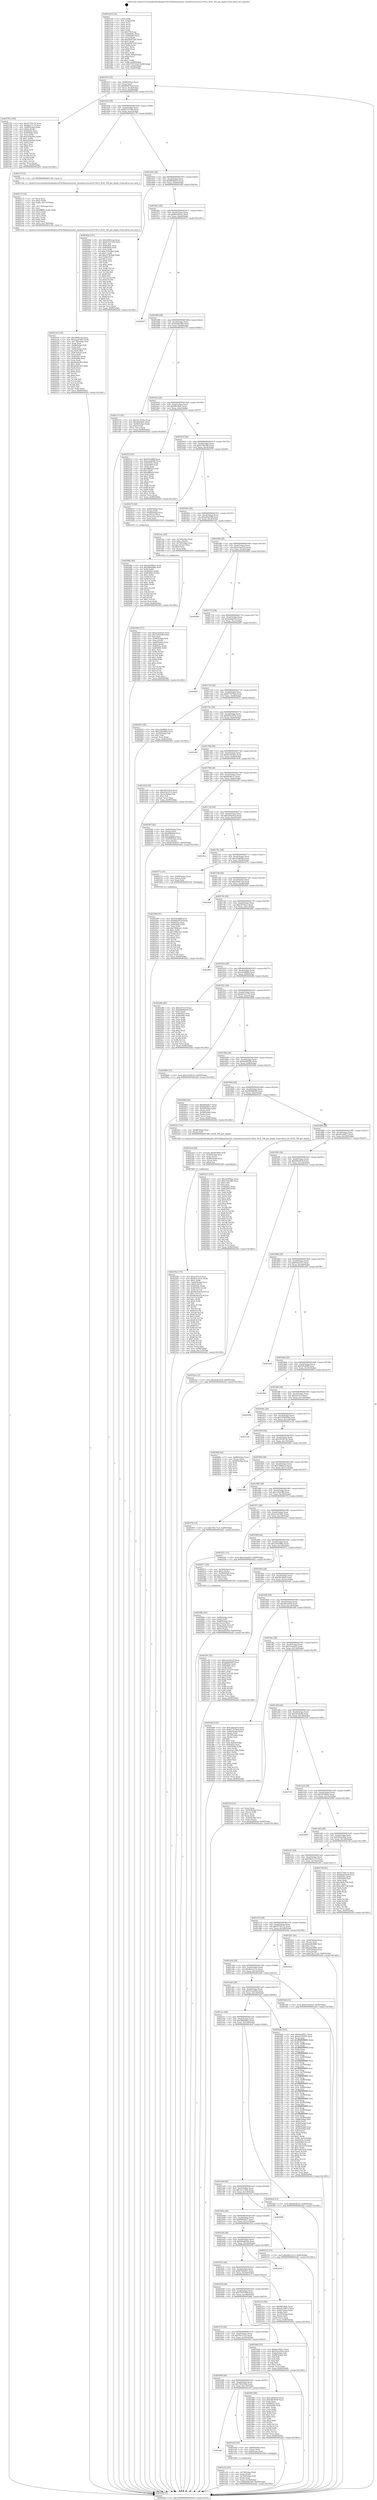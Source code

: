 digraph "0x4015a0" {
  label = "0x4015a0 (/mnt/c/Users/mathe/Desktop/tcc/POCII/binaries/extr_linuxdriversscsi53c700.h_NCR_700_get_depth_Final-ollvm.out::main(0))"
  labelloc = "t"
  node[shape=record]

  Entry [label="",width=0.3,height=0.3,shape=circle,fillcolor=black,style=filled]
  "0x401614" [label="{
     0x401614 [32]\l
     | [instrs]\l
     &nbsp;&nbsp;0x401614 \<+6\>: mov -0x90(%rbp),%eax\l
     &nbsp;&nbsp;0x40161a \<+2\>: mov %eax,%ecx\l
     &nbsp;&nbsp;0x40161c \<+6\>: sub $0x80b97b29,%ecx\l
     &nbsp;&nbsp;0x401622 \<+6\>: mov %eax,-0xa4(%rbp)\l
     &nbsp;&nbsp;0x401628 \<+6\>: mov %ecx,-0xa8(%rbp)\l
     &nbsp;&nbsp;0x40162e \<+6\>: je 0000000000402793 \<main+0x11f3\>\l
  }"]
  "0x402793" [label="{
     0x402793 [109]\l
     | [instrs]\l
     &nbsp;&nbsp;0x402793 \<+5\>: mov $0x47795c72,%eax\l
     &nbsp;&nbsp;0x402798 \<+5\>: mov $0xd0ec1c74,%ecx\l
     &nbsp;&nbsp;0x40279d \<+7\>: mov -0x88(%rbp),%rdx\l
     &nbsp;&nbsp;0x4027a4 \<+6\>: movl $0x0,(%rdx)\l
     &nbsp;&nbsp;0x4027aa \<+7\>: mov 0x40505c,%esi\l
     &nbsp;&nbsp;0x4027b1 \<+7\>: mov 0x405060,%edi\l
     &nbsp;&nbsp;0x4027b8 \<+3\>: mov %esi,%r8d\l
     &nbsp;&nbsp;0x4027bb \<+7\>: add $0xe394a042,%r8d\l
     &nbsp;&nbsp;0x4027c2 \<+4\>: sub $0x1,%r8d\l
     &nbsp;&nbsp;0x4027c6 \<+7\>: sub $0xe394a042,%r8d\l
     &nbsp;&nbsp;0x4027cd \<+4\>: imul %r8d,%esi\l
     &nbsp;&nbsp;0x4027d1 \<+3\>: and $0x1,%esi\l
     &nbsp;&nbsp;0x4027d4 \<+3\>: cmp $0x0,%esi\l
     &nbsp;&nbsp;0x4027d7 \<+4\>: sete %r9b\l
     &nbsp;&nbsp;0x4027db \<+3\>: cmp $0xa,%edi\l
     &nbsp;&nbsp;0x4027de \<+4\>: setl %r10b\l
     &nbsp;&nbsp;0x4027e2 \<+3\>: mov %r9b,%r11b\l
     &nbsp;&nbsp;0x4027e5 \<+3\>: and %r10b,%r11b\l
     &nbsp;&nbsp;0x4027e8 \<+3\>: xor %r10b,%r9b\l
     &nbsp;&nbsp;0x4027eb \<+3\>: or %r9b,%r11b\l
     &nbsp;&nbsp;0x4027ee \<+4\>: test $0x1,%r11b\l
     &nbsp;&nbsp;0x4027f2 \<+3\>: cmovne %ecx,%eax\l
     &nbsp;&nbsp;0x4027f5 \<+6\>: mov %eax,-0x90(%rbp)\l
     &nbsp;&nbsp;0x4027fb \<+5\>: jmp 0000000000402a02 \<main+0x1462\>\l
  }"]
  "0x401634" [label="{
     0x401634 [28]\l
     | [instrs]\l
     &nbsp;&nbsp;0x401634 \<+5\>: jmp 0000000000401639 \<main+0x99\>\l
     &nbsp;&nbsp;0x401639 \<+6\>: mov -0xa4(%rbp),%eax\l
     &nbsp;&nbsp;0x40163f \<+5\>: sub $0x815572db,%eax\l
     &nbsp;&nbsp;0x401644 \<+6\>: mov %eax,-0xac(%rbp)\l
     &nbsp;&nbsp;0x40164a \<+6\>: je 0000000000402170 \<main+0xbd0\>\l
  }"]
  Exit [label="",width=0.3,height=0.3,shape=circle,fillcolor=black,style=filled,peripheries=2]
  "0x402170" [label="{
     0x402170 [5]\l
     | [instrs]\l
     &nbsp;&nbsp;0x402170 \<+5\>: call 0000000000401160 \<next_i\>\l
     | [calls]\l
     &nbsp;&nbsp;0x401160 \{1\} (/mnt/c/Users/mathe/Desktop/tcc/POCII/binaries/extr_linuxdriversscsi53c700.h_NCR_700_get_depth_Final-ollvm.out::next_i)\l
  }"]
  "0x401650" [label="{
     0x401650 [28]\l
     | [instrs]\l
     &nbsp;&nbsp;0x401650 \<+5\>: jmp 0000000000401655 \<main+0xb5\>\l
     &nbsp;&nbsp;0x401655 \<+6\>: mov -0xa4(%rbp),%eax\l
     &nbsp;&nbsp;0x40165b \<+5\>: sub $0x82b0bfc5,%eax\l
     &nbsp;&nbsp;0x401660 \<+6\>: mov %eax,-0xb0(%rbp)\l
     &nbsp;&nbsp;0x401666 \<+6\>: je 00000000004020dd \<main+0xb3d\>\l
  }"]
  "0x402589" [label="{
     0x402589 [97]\l
     | [instrs]\l
     &nbsp;&nbsp;0x402589 \<+5\>: mov $0xf59cd88f,%ecx\l
     &nbsp;&nbsp;0x40258e \<+5\>: mov $0xf06c647d,%edx\l
     &nbsp;&nbsp;0x402593 \<+7\>: mov 0x40505c,%esi\l
     &nbsp;&nbsp;0x40259a \<+8\>: mov 0x405060,%r8d\l
     &nbsp;&nbsp;0x4025a2 \<+3\>: mov %esi,%r9d\l
     &nbsp;&nbsp;0x4025a5 \<+7\>: add $0x7684eee1,%r9d\l
     &nbsp;&nbsp;0x4025ac \<+4\>: sub $0x1,%r9d\l
     &nbsp;&nbsp;0x4025b0 \<+7\>: sub $0x7684eee1,%r9d\l
     &nbsp;&nbsp;0x4025b7 \<+4\>: imul %r9d,%esi\l
     &nbsp;&nbsp;0x4025bb \<+3\>: and $0x1,%esi\l
     &nbsp;&nbsp;0x4025be \<+3\>: cmp $0x0,%esi\l
     &nbsp;&nbsp;0x4025c1 \<+4\>: sete %r10b\l
     &nbsp;&nbsp;0x4025c5 \<+4\>: cmp $0xa,%r8d\l
     &nbsp;&nbsp;0x4025c9 \<+4\>: setl %r11b\l
     &nbsp;&nbsp;0x4025cd \<+3\>: mov %r10b,%bl\l
     &nbsp;&nbsp;0x4025d0 \<+3\>: and %r11b,%bl\l
     &nbsp;&nbsp;0x4025d3 \<+3\>: xor %r11b,%r10b\l
     &nbsp;&nbsp;0x4025d6 \<+3\>: or %r10b,%bl\l
     &nbsp;&nbsp;0x4025d9 \<+3\>: test $0x1,%bl\l
     &nbsp;&nbsp;0x4025dc \<+3\>: cmovne %edx,%ecx\l
     &nbsp;&nbsp;0x4025df \<+6\>: mov %ecx,-0x90(%rbp)\l
     &nbsp;&nbsp;0x4025e5 \<+5\>: jmp 0000000000402a02 \<main+0x1462\>\l
  }"]
  "0x4020dd" [label="{
     0x4020dd [147]\l
     | [instrs]\l
     &nbsp;&nbsp;0x4020dd \<+5\>: mov $0xc9e81cae,%eax\l
     &nbsp;&nbsp;0x4020e2 \<+5\>: mov $0x815572db,%ecx\l
     &nbsp;&nbsp;0x4020e7 \<+2\>: mov $0x1,%dl\l
     &nbsp;&nbsp;0x4020e9 \<+7\>: mov 0x40505c,%esi\l
     &nbsp;&nbsp;0x4020f0 \<+7\>: mov 0x405060,%edi\l
     &nbsp;&nbsp;0x4020f7 \<+3\>: mov %esi,%r8d\l
     &nbsp;&nbsp;0x4020fa \<+7\>: sub $0xc374c9b8,%r8d\l
     &nbsp;&nbsp;0x402101 \<+4\>: sub $0x1,%r8d\l
     &nbsp;&nbsp;0x402105 \<+7\>: add $0xc374c9b8,%r8d\l
     &nbsp;&nbsp;0x40210c \<+4\>: imul %r8d,%esi\l
     &nbsp;&nbsp;0x402110 \<+3\>: and $0x1,%esi\l
     &nbsp;&nbsp;0x402113 \<+3\>: cmp $0x0,%esi\l
     &nbsp;&nbsp;0x402116 \<+4\>: sete %r9b\l
     &nbsp;&nbsp;0x40211a \<+3\>: cmp $0xa,%edi\l
     &nbsp;&nbsp;0x40211d \<+4\>: setl %r10b\l
     &nbsp;&nbsp;0x402121 \<+3\>: mov %r9b,%r11b\l
     &nbsp;&nbsp;0x402124 \<+4\>: xor $0xff,%r11b\l
     &nbsp;&nbsp;0x402128 \<+3\>: mov %r10b,%bl\l
     &nbsp;&nbsp;0x40212b \<+3\>: xor $0xff,%bl\l
     &nbsp;&nbsp;0x40212e \<+3\>: xor $0x0,%dl\l
     &nbsp;&nbsp;0x402131 \<+3\>: mov %r11b,%r14b\l
     &nbsp;&nbsp;0x402134 \<+4\>: and $0x0,%r14b\l
     &nbsp;&nbsp;0x402138 \<+3\>: and %dl,%r9b\l
     &nbsp;&nbsp;0x40213b \<+3\>: mov %bl,%r15b\l
     &nbsp;&nbsp;0x40213e \<+4\>: and $0x0,%r15b\l
     &nbsp;&nbsp;0x402142 \<+3\>: and %dl,%r10b\l
     &nbsp;&nbsp;0x402145 \<+3\>: or %r9b,%r14b\l
     &nbsp;&nbsp;0x402148 \<+3\>: or %r10b,%r15b\l
     &nbsp;&nbsp;0x40214b \<+3\>: xor %r15b,%r14b\l
     &nbsp;&nbsp;0x40214e \<+3\>: or %bl,%r11b\l
     &nbsp;&nbsp;0x402151 \<+4\>: xor $0xff,%r11b\l
     &nbsp;&nbsp;0x402155 \<+3\>: or $0x0,%dl\l
     &nbsp;&nbsp;0x402158 \<+3\>: and %dl,%r11b\l
     &nbsp;&nbsp;0x40215b \<+3\>: or %r11b,%r14b\l
     &nbsp;&nbsp;0x40215e \<+4\>: test $0x1,%r14b\l
     &nbsp;&nbsp;0x402162 \<+3\>: cmovne %ecx,%eax\l
     &nbsp;&nbsp;0x402165 \<+6\>: mov %eax,-0x90(%rbp)\l
     &nbsp;&nbsp;0x40216b \<+5\>: jmp 0000000000402a02 \<main+0x1462\>\l
  }"]
  "0x40166c" [label="{
     0x40166c [28]\l
     | [instrs]\l
     &nbsp;&nbsp;0x40166c \<+5\>: jmp 0000000000401671 \<main+0xd1\>\l
     &nbsp;&nbsp;0x401671 \<+6\>: mov -0xa4(%rbp),%eax\l
     &nbsp;&nbsp;0x401677 \<+5\>: sub $0x8ac992cc,%eax\l
     &nbsp;&nbsp;0x40167c \<+6\>: mov %eax,-0xb4(%rbp)\l
     &nbsp;&nbsp;0x401682 \<+6\>: je 0000000000402827 \<main+0x1287\>\l
  }"]
  "0x40248a" [label="{
     0x40248a [92]\l
     | [instrs]\l
     &nbsp;&nbsp;0x40248a \<+5\>: mov $0x3d769fae,%edx\l
     &nbsp;&nbsp;0x40248f \<+5\>: mov $0x5880d9da,%esi\l
     &nbsp;&nbsp;0x402494 \<+3\>: xor %r8d,%r8d\l
     &nbsp;&nbsp;0x402497 \<+8\>: mov 0x40505c,%r9d\l
     &nbsp;&nbsp;0x40249f \<+8\>: mov 0x405060,%r10d\l
     &nbsp;&nbsp;0x4024a7 \<+4\>: sub $0x1,%r8d\l
     &nbsp;&nbsp;0x4024ab \<+3\>: mov %r9d,%r11d\l
     &nbsp;&nbsp;0x4024ae \<+3\>: add %r8d,%r11d\l
     &nbsp;&nbsp;0x4024b1 \<+4\>: imul %r11d,%r9d\l
     &nbsp;&nbsp;0x4024b5 \<+4\>: and $0x1,%r9d\l
     &nbsp;&nbsp;0x4024b9 \<+4\>: cmp $0x0,%r9d\l
     &nbsp;&nbsp;0x4024bd \<+3\>: sete %bl\l
     &nbsp;&nbsp;0x4024c0 \<+4\>: cmp $0xa,%r10d\l
     &nbsp;&nbsp;0x4024c4 \<+4\>: setl %r14b\l
     &nbsp;&nbsp;0x4024c8 \<+3\>: mov %bl,%r15b\l
     &nbsp;&nbsp;0x4024cb \<+3\>: and %r14b,%r15b\l
     &nbsp;&nbsp;0x4024ce \<+3\>: xor %r14b,%bl\l
     &nbsp;&nbsp;0x4024d1 \<+3\>: or %bl,%r15b\l
     &nbsp;&nbsp;0x4024d4 \<+4\>: test $0x1,%r15b\l
     &nbsp;&nbsp;0x4024d8 \<+3\>: cmovne %esi,%edx\l
     &nbsp;&nbsp;0x4024db \<+6\>: mov %edx,-0x90(%rbp)\l
     &nbsp;&nbsp;0x4024e1 \<+5\>: jmp 0000000000402a02 \<main+0x1462\>\l
  }"]
  "0x402827" [label="{
     0x402827\l
  }", style=dashed]
  "0x401688" [label="{
     0x401688 [28]\l
     | [instrs]\l
     &nbsp;&nbsp;0x401688 \<+5\>: jmp 000000000040168d \<main+0xed\>\l
     &nbsp;&nbsp;0x40168d \<+6\>: mov -0xa4(%rbp),%eax\l
     &nbsp;&nbsp;0x401693 \<+5\>: sub $0x9a9dc994,%eax\l
     &nbsp;&nbsp;0x401698 \<+6\>: mov %eax,-0xb8(%rbp)\l
     &nbsp;&nbsp;0x40169e \<+6\>: je 0000000000401e73 \<main+0x8d3\>\l
  }"]
  "0x40230a" [label="{
     0x40230a [170]\l
     | [instrs]\l
     &nbsp;&nbsp;0x40230a \<+5\>: mov $0xec67e1f,%esi\l
     &nbsp;&nbsp;0x40230f \<+5\>: mov $0x4b1e212c,%edx\l
     &nbsp;&nbsp;0x402314 \<+3\>: mov $0x1,%r8b\l
     &nbsp;&nbsp;0x402317 \<+4\>: mov -0x40(%rbp),%rcx\l
     &nbsp;&nbsp;0x40231b \<+6\>: movl $0x0,(%rcx)\l
     &nbsp;&nbsp;0x402321 \<+8\>: mov 0x40505c,%r9d\l
     &nbsp;&nbsp;0x402329 \<+8\>: mov 0x405060,%r10d\l
     &nbsp;&nbsp;0x402331 \<+3\>: mov %r9d,%r11d\l
     &nbsp;&nbsp;0x402334 \<+7\>: add $0x9dc4e47d,%r11d\l
     &nbsp;&nbsp;0x40233b \<+4\>: sub $0x1,%r11d\l
     &nbsp;&nbsp;0x40233f \<+7\>: sub $0x9dc4e47d,%r11d\l
     &nbsp;&nbsp;0x402346 \<+4\>: imul %r11d,%r9d\l
     &nbsp;&nbsp;0x40234a \<+4\>: and $0x1,%r9d\l
     &nbsp;&nbsp;0x40234e \<+4\>: cmp $0x0,%r9d\l
     &nbsp;&nbsp;0x402352 \<+3\>: sete %bl\l
     &nbsp;&nbsp;0x402355 \<+4\>: cmp $0xa,%r10d\l
     &nbsp;&nbsp;0x402359 \<+4\>: setl %r14b\l
     &nbsp;&nbsp;0x40235d \<+3\>: mov %bl,%r15b\l
     &nbsp;&nbsp;0x402360 \<+4\>: xor $0xff,%r15b\l
     &nbsp;&nbsp;0x402364 \<+3\>: mov %r14b,%r12b\l
     &nbsp;&nbsp;0x402367 \<+4\>: xor $0xff,%r12b\l
     &nbsp;&nbsp;0x40236b \<+4\>: xor $0x1,%r8b\l
     &nbsp;&nbsp;0x40236f \<+3\>: mov %r15b,%r13b\l
     &nbsp;&nbsp;0x402372 \<+4\>: and $0xff,%r13b\l
     &nbsp;&nbsp;0x402376 \<+3\>: and %r8b,%bl\l
     &nbsp;&nbsp;0x402379 \<+3\>: mov %r12b,%cl\l
     &nbsp;&nbsp;0x40237c \<+3\>: and $0xff,%cl\l
     &nbsp;&nbsp;0x40237f \<+3\>: and %r8b,%r14b\l
     &nbsp;&nbsp;0x402382 \<+3\>: or %bl,%r13b\l
     &nbsp;&nbsp;0x402385 \<+3\>: or %r14b,%cl\l
     &nbsp;&nbsp;0x402388 \<+3\>: xor %cl,%r13b\l
     &nbsp;&nbsp;0x40238b \<+3\>: or %r12b,%r15b\l
     &nbsp;&nbsp;0x40238e \<+4\>: xor $0xff,%r15b\l
     &nbsp;&nbsp;0x402392 \<+4\>: or $0x1,%r8b\l
     &nbsp;&nbsp;0x402396 \<+3\>: and %r8b,%r15b\l
     &nbsp;&nbsp;0x402399 \<+3\>: or %r15b,%r13b\l
     &nbsp;&nbsp;0x40239c \<+4\>: test $0x1,%r13b\l
     &nbsp;&nbsp;0x4023a0 \<+3\>: cmovne %edx,%esi\l
     &nbsp;&nbsp;0x4023a3 \<+6\>: mov %esi,-0x90(%rbp)\l
     &nbsp;&nbsp;0x4023a9 \<+6\>: mov %eax,-0x17c(%rbp)\l
     &nbsp;&nbsp;0x4023af \<+5\>: jmp 0000000000402a02 \<main+0x1462\>\l
  }"]
  "0x401e73" [label="{
     0x401e73 [30]\l
     | [instrs]\l
     &nbsp;&nbsp;0x401e73 \<+5\>: mov $0x5ec3769a,%eax\l
     &nbsp;&nbsp;0x401e78 \<+5\>: mov $0x26a38efc,%ecx\l
     &nbsp;&nbsp;0x401e7d \<+3\>: mov -0x30(%rbp),%edx\l
     &nbsp;&nbsp;0x401e80 \<+3\>: cmp $0x0,%edx\l
     &nbsp;&nbsp;0x401e83 \<+3\>: cmove %ecx,%eax\l
     &nbsp;&nbsp;0x401e86 \<+6\>: mov %eax,-0x90(%rbp)\l
     &nbsp;&nbsp;0x401e8c \<+5\>: jmp 0000000000402a02 \<main+0x1462\>\l
  }"]
  "0x4016a4" [label="{
     0x4016a4 [28]\l
     | [instrs]\l
     &nbsp;&nbsp;0x4016a4 \<+5\>: jmp 00000000004016a9 \<main+0x109\>\l
     &nbsp;&nbsp;0x4016a9 \<+6\>: mov -0xa4(%rbp),%eax\l
     &nbsp;&nbsp;0x4016af \<+5\>: sub $0x9f918bfc,%eax\l
     &nbsp;&nbsp;0x4016b4 \<+6\>: mov %eax,-0xbc(%rbp)\l
     &nbsp;&nbsp;0x4016ba \<+6\>: je 000000000040251f \<main+0xf7f\>\l
  }"]
  "0x4022ed" [label="{
     0x4022ed [29]\l
     | [instrs]\l
     &nbsp;&nbsp;0x4022ed \<+10\>: movabs $0x4030b6,%rdi\l
     &nbsp;&nbsp;0x4022f7 \<+4\>: mov -0x48(%rbp),%rcx\l
     &nbsp;&nbsp;0x4022fb \<+2\>: mov %eax,(%rcx)\l
     &nbsp;&nbsp;0x4022fd \<+4\>: mov -0x48(%rbp),%rcx\l
     &nbsp;&nbsp;0x402301 \<+2\>: mov (%rcx),%esi\l
     &nbsp;&nbsp;0x402303 \<+2\>: mov $0x0,%al\l
     &nbsp;&nbsp;0x402305 \<+5\>: call 0000000000401040 \<printf@plt\>\l
     | [calls]\l
     &nbsp;&nbsp;0x401040 \{1\} (unknown)\l
  }"]
  "0x40251f" [label="{
     0x40251f [91]\l
     | [instrs]\l
     &nbsp;&nbsp;0x40251f \<+5\>: mov $0xf59cd88f,%eax\l
     &nbsp;&nbsp;0x402524 \<+5\>: mov $0xc2ad00fe,%ecx\l
     &nbsp;&nbsp;0x402529 \<+7\>: mov 0x40505c,%edx\l
     &nbsp;&nbsp;0x402530 \<+7\>: mov 0x405060,%esi\l
     &nbsp;&nbsp;0x402537 \<+2\>: mov %edx,%edi\l
     &nbsp;&nbsp;0x402539 \<+6\>: sub $0x9ffffac8,%edi\l
     &nbsp;&nbsp;0x40253f \<+3\>: sub $0x1,%edi\l
     &nbsp;&nbsp;0x402542 \<+6\>: add $0x9ffffac8,%edi\l
     &nbsp;&nbsp;0x402548 \<+3\>: imul %edi,%edx\l
     &nbsp;&nbsp;0x40254b \<+3\>: and $0x1,%edx\l
     &nbsp;&nbsp;0x40254e \<+3\>: cmp $0x0,%edx\l
     &nbsp;&nbsp;0x402551 \<+4\>: sete %r8b\l
     &nbsp;&nbsp;0x402555 \<+3\>: cmp $0xa,%esi\l
     &nbsp;&nbsp;0x402558 \<+4\>: setl %r9b\l
     &nbsp;&nbsp;0x40255c \<+3\>: mov %r8b,%r10b\l
     &nbsp;&nbsp;0x40255f \<+3\>: and %r9b,%r10b\l
     &nbsp;&nbsp;0x402562 \<+3\>: xor %r9b,%r8b\l
     &nbsp;&nbsp;0x402565 \<+3\>: or %r8b,%r10b\l
     &nbsp;&nbsp;0x402568 \<+4\>: test $0x1,%r10b\l
     &nbsp;&nbsp;0x40256c \<+3\>: cmovne %ecx,%eax\l
     &nbsp;&nbsp;0x40256f \<+6\>: mov %eax,-0x90(%rbp)\l
     &nbsp;&nbsp;0x402575 \<+5\>: jmp 0000000000402a02 \<main+0x1462\>\l
  }"]
  "0x4016c0" [label="{
     0x4016c0 [28]\l
     | [instrs]\l
     &nbsp;&nbsp;0x4016c0 \<+5\>: jmp 00000000004016c5 \<main+0x125\>\l
     &nbsp;&nbsp;0x4016c5 \<+6\>: mov -0xa4(%rbp),%eax\l
     &nbsp;&nbsp;0x4016cb \<+5\>: sub $0xa7f4e380,%eax\l
     &nbsp;&nbsp;0x4016d0 \<+6\>: mov %eax,-0xc0(%rbp)\l
     &nbsp;&nbsp;0x4016d6 \<+6\>: je 0000000000402470 \<main+0xed0\>\l
  }"]
  "0x4021a9" [label="{
     0x4021a9 [120]\l
     | [instrs]\l
     &nbsp;&nbsp;0x4021a9 \<+5\>: mov $0xc9e81cae,%ecx\l
     &nbsp;&nbsp;0x4021ae \<+5\>: mov $0x22a47b65,%edx\l
     &nbsp;&nbsp;0x4021b3 \<+6\>: mov -0x178(%rbp),%esi\l
     &nbsp;&nbsp;0x4021b9 \<+3\>: imul %eax,%esi\l
     &nbsp;&nbsp;0x4021bc \<+4\>: mov -0x68(%rbp),%r8\l
     &nbsp;&nbsp;0x4021c0 \<+3\>: mov (%r8),%r8\l
     &nbsp;&nbsp;0x4021c3 \<+4\>: mov -0x60(%rbp),%r9\l
     &nbsp;&nbsp;0x4021c7 \<+3\>: movslq (%r9),%r9\l
     &nbsp;&nbsp;0x4021ca \<+4\>: mov (%r8,%r9,8),%r8\l
     &nbsp;&nbsp;0x4021ce \<+3\>: mov %esi,(%r8)\l
     &nbsp;&nbsp;0x4021d1 \<+7\>: mov 0x40505c,%eax\l
     &nbsp;&nbsp;0x4021d8 \<+7\>: mov 0x405060,%esi\l
     &nbsp;&nbsp;0x4021df \<+2\>: mov %eax,%edi\l
     &nbsp;&nbsp;0x4021e1 \<+6\>: sub $0xda0de3b5,%edi\l
     &nbsp;&nbsp;0x4021e7 \<+3\>: sub $0x1,%edi\l
     &nbsp;&nbsp;0x4021ea \<+6\>: add $0xda0de3b5,%edi\l
     &nbsp;&nbsp;0x4021f0 \<+3\>: imul %edi,%eax\l
     &nbsp;&nbsp;0x4021f3 \<+3\>: and $0x1,%eax\l
     &nbsp;&nbsp;0x4021f6 \<+3\>: cmp $0x0,%eax\l
     &nbsp;&nbsp;0x4021f9 \<+4\>: sete %r10b\l
     &nbsp;&nbsp;0x4021fd \<+3\>: cmp $0xa,%esi\l
     &nbsp;&nbsp;0x402200 \<+4\>: setl %r11b\l
     &nbsp;&nbsp;0x402204 \<+3\>: mov %r10b,%bl\l
     &nbsp;&nbsp;0x402207 \<+3\>: and %r11b,%bl\l
     &nbsp;&nbsp;0x40220a \<+3\>: xor %r11b,%r10b\l
     &nbsp;&nbsp;0x40220d \<+3\>: or %r10b,%bl\l
     &nbsp;&nbsp;0x402210 \<+3\>: test $0x1,%bl\l
     &nbsp;&nbsp;0x402213 \<+3\>: cmovne %edx,%ecx\l
     &nbsp;&nbsp;0x402216 \<+6\>: mov %ecx,-0x90(%rbp)\l
     &nbsp;&nbsp;0x40221c \<+5\>: jmp 0000000000402a02 \<main+0x1462\>\l
  }"]
  "0x402470" [label="{
     0x402470 [26]\l
     | [instrs]\l
     &nbsp;&nbsp;0x402470 \<+4\>: mov -0x68(%rbp),%rax\l
     &nbsp;&nbsp;0x402474 \<+3\>: mov (%rax),%rax\l
     &nbsp;&nbsp;0x402477 \<+4\>: mov -0x40(%rbp),%rcx\l
     &nbsp;&nbsp;0x40247b \<+3\>: movslq (%rcx),%rcx\l
     &nbsp;&nbsp;0x40247e \<+4\>: mov (%rax,%rcx,8),%rax\l
     &nbsp;&nbsp;0x402482 \<+3\>: mov %rax,%rdi\l
     &nbsp;&nbsp;0x402485 \<+5\>: call 0000000000401030 \<free@plt\>\l
     | [calls]\l
     &nbsp;&nbsp;0x401030 \{1\} (unknown)\l
  }"]
  "0x4016dc" [label="{
     0x4016dc [28]\l
     | [instrs]\l
     &nbsp;&nbsp;0x4016dc \<+5\>: jmp 00000000004016e1 \<main+0x141\>\l
     &nbsp;&nbsp;0x4016e1 \<+6\>: mov -0xa4(%rbp),%eax\l
     &nbsp;&nbsp;0x4016e7 \<+5\>: sub $0xad0a028f,%eax\l
     &nbsp;&nbsp;0x4016ec \<+6\>: mov %eax,-0xc4(%rbp)\l
     &nbsp;&nbsp;0x4016f2 \<+6\>: je 0000000000401eec \<main+0x94c\>\l
  }"]
  "0x402175" [label="{
     0x402175 [52]\l
     | [instrs]\l
     &nbsp;&nbsp;0x402175 \<+2\>: xor %ecx,%ecx\l
     &nbsp;&nbsp;0x402177 \<+5\>: mov $0x2,%edx\l
     &nbsp;&nbsp;0x40217c \<+6\>: mov %edx,-0x174(%rbp)\l
     &nbsp;&nbsp;0x402182 \<+1\>: cltd\l
     &nbsp;&nbsp;0x402183 \<+6\>: mov -0x174(%rbp),%esi\l
     &nbsp;&nbsp;0x402189 \<+2\>: idiv %esi\l
     &nbsp;&nbsp;0x40218b \<+6\>: imul $0xfffffffe,%edx,%edx\l
     &nbsp;&nbsp;0x402191 \<+2\>: mov %ecx,%edi\l
     &nbsp;&nbsp;0x402193 \<+2\>: sub %edx,%edi\l
     &nbsp;&nbsp;0x402195 \<+2\>: mov %ecx,%edx\l
     &nbsp;&nbsp;0x402197 \<+3\>: sub $0x1,%edx\l
     &nbsp;&nbsp;0x40219a \<+2\>: add %edx,%edi\l
     &nbsp;&nbsp;0x40219c \<+2\>: sub %edi,%ecx\l
     &nbsp;&nbsp;0x40219e \<+6\>: mov %ecx,-0x178(%rbp)\l
     &nbsp;&nbsp;0x4021a4 \<+5\>: call 0000000000401160 \<next_i\>\l
     | [calls]\l
     &nbsp;&nbsp;0x401160 \{1\} (/mnt/c/Users/mathe/Desktop/tcc/POCII/binaries/extr_linuxdriversscsi53c700.h_NCR_700_get_depth_Final-ollvm.out::next_i)\l
  }"]
  "0x401eec" [label="{
     0x401eec [29]\l
     | [instrs]\l
     &nbsp;&nbsp;0x401eec \<+4\>: mov -0x70(%rbp),%rax\l
     &nbsp;&nbsp;0x401ef0 \<+6\>: movl $0x1,(%rax)\l
     &nbsp;&nbsp;0x401ef6 \<+4\>: mov -0x70(%rbp),%rax\l
     &nbsp;&nbsp;0x401efa \<+3\>: movslq (%rax),%rax\l
     &nbsp;&nbsp;0x401efd \<+4\>: shl $0x3,%rax\l
     &nbsp;&nbsp;0x401f01 \<+3\>: mov %rax,%rdi\l
     &nbsp;&nbsp;0x401f04 \<+5\>: call 0000000000401050 \<malloc@plt\>\l
     | [calls]\l
     &nbsp;&nbsp;0x401050 \{1\} (unknown)\l
  }"]
  "0x4016f8" [label="{
     0x4016f8 [28]\l
     | [instrs]\l
     &nbsp;&nbsp;0x4016f8 \<+5\>: jmp 00000000004016fd \<main+0x15d\>\l
     &nbsp;&nbsp;0x4016fd \<+6\>: mov -0xa4(%rbp),%eax\l
     &nbsp;&nbsp;0x401703 \<+5\>: sub $0xae3ad310,%eax\l
     &nbsp;&nbsp;0x401708 \<+6\>: mov %eax,-0xc8(%rbp)\l
     &nbsp;&nbsp;0x40170e \<+6\>: je 000000000040288d \<main+0x12ed\>\l
  }"]
  "0x40208e" [label="{
     0x40208e [43]\l
     | [instrs]\l
     &nbsp;&nbsp;0x40208e \<+4\>: mov -0x68(%rbp),%rdi\l
     &nbsp;&nbsp;0x402092 \<+3\>: mov (%rdi),%rdi\l
     &nbsp;&nbsp;0x402095 \<+4\>: mov -0x60(%rbp),%rcx\l
     &nbsp;&nbsp;0x402099 \<+3\>: movslq (%rcx),%rcx\l
     &nbsp;&nbsp;0x40209c \<+4\>: mov %rax,(%rdi,%rcx,8)\l
     &nbsp;&nbsp;0x4020a0 \<+4\>: mov -0x50(%rbp),%rax\l
     &nbsp;&nbsp;0x4020a4 \<+6\>: movl $0x0,(%rax)\l
     &nbsp;&nbsp;0x4020aa \<+10\>: movl $0xdad92f5b,-0x90(%rbp)\l
     &nbsp;&nbsp;0x4020b4 \<+5\>: jmp 0000000000402a02 \<main+0x1462\>\l
  }"]
  "0x40288d" [label="{
     0x40288d\l
  }", style=dashed]
  "0x401714" [label="{
     0x401714 [28]\l
     | [instrs]\l
     &nbsp;&nbsp;0x401714 \<+5\>: jmp 0000000000401719 \<main+0x179\>\l
     &nbsp;&nbsp;0x401719 \<+6\>: mov -0xa4(%rbp),%eax\l
     &nbsp;&nbsp;0x40171f \<+5\>: sub $0xafa6be43,%eax\l
     &nbsp;&nbsp;0x401724 \<+6\>: mov %eax,-0xcc(%rbp)\l
     &nbsp;&nbsp;0x40172a \<+6\>: je 0000000000402691 \<main+0x10f1\>\l
  }"]
  "0x401f09" [label="{
     0x401f09 [107]\l
     | [instrs]\l
     &nbsp;&nbsp;0x401f09 \<+5\>: mov $0xae3ad310,%ecx\l
     &nbsp;&nbsp;0x401f0e \<+5\>: mov $0x1efb23f8,%edx\l
     &nbsp;&nbsp;0x401f13 \<+2\>: xor %esi,%esi\l
     &nbsp;&nbsp;0x401f15 \<+4\>: mov -0x68(%rbp),%rdi\l
     &nbsp;&nbsp;0x401f19 \<+3\>: mov %rax,(%rdi)\l
     &nbsp;&nbsp;0x401f1c \<+4\>: mov -0x60(%rbp),%rax\l
     &nbsp;&nbsp;0x401f20 \<+6\>: movl $0x0,(%rax)\l
     &nbsp;&nbsp;0x401f26 \<+8\>: mov 0x40505c,%r8d\l
     &nbsp;&nbsp;0x401f2e \<+8\>: mov 0x405060,%r9d\l
     &nbsp;&nbsp;0x401f36 \<+3\>: sub $0x1,%esi\l
     &nbsp;&nbsp;0x401f39 \<+3\>: mov %r8d,%r10d\l
     &nbsp;&nbsp;0x401f3c \<+3\>: add %esi,%r10d\l
     &nbsp;&nbsp;0x401f3f \<+4\>: imul %r10d,%r8d\l
     &nbsp;&nbsp;0x401f43 \<+4\>: and $0x1,%r8d\l
     &nbsp;&nbsp;0x401f47 \<+4\>: cmp $0x0,%r8d\l
     &nbsp;&nbsp;0x401f4b \<+4\>: sete %r11b\l
     &nbsp;&nbsp;0x401f4f \<+4\>: cmp $0xa,%r9d\l
     &nbsp;&nbsp;0x401f53 \<+3\>: setl %bl\l
     &nbsp;&nbsp;0x401f56 \<+3\>: mov %r11b,%r14b\l
     &nbsp;&nbsp;0x401f59 \<+3\>: and %bl,%r14b\l
     &nbsp;&nbsp;0x401f5c \<+3\>: xor %bl,%r11b\l
     &nbsp;&nbsp;0x401f5f \<+3\>: or %r11b,%r14b\l
     &nbsp;&nbsp;0x401f62 \<+4\>: test $0x1,%r14b\l
     &nbsp;&nbsp;0x401f66 \<+3\>: cmovne %edx,%ecx\l
     &nbsp;&nbsp;0x401f69 \<+6\>: mov %ecx,-0x90(%rbp)\l
     &nbsp;&nbsp;0x401f6f \<+5\>: jmp 0000000000402a02 \<main+0x1462\>\l
  }"]
  "0x402691" [label="{
     0x402691\l
  }", style=dashed]
  "0x401730" [label="{
     0x401730 [28]\l
     | [instrs]\l
     &nbsp;&nbsp;0x401730 \<+5\>: jmp 0000000000401735 \<main+0x195\>\l
     &nbsp;&nbsp;0x401735 \<+6\>: mov -0xa4(%rbp),%eax\l
     &nbsp;&nbsp;0x40173b \<+5\>: sub $0xb77079ed,%eax\l
     &nbsp;&nbsp;0x401740 \<+6\>: mov %eax,-0xd0(%rbp)\l
     &nbsp;&nbsp;0x401746 \<+6\>: je 0000000000402053 \<main+0xab3\>\l
  }"]
  "0x401e55" [label="{
     0x401e55 [30]\l
     | [instrs]\l
     &nbsp;&nbsp;0x401e55 \<+4\>: mov -0x78(%rbp),%rdi\l
     &nbsp;&nbsp;0x401e59 \<+2\>: mov %eax,(%rdi)\l
     &nbsp;&nbsp;0x401e5b \<+4\>: mov -0x78(%rbp),%rdi\l
     &nbsp;&nbsp;0x401e5f \<+2\>: mov (%rdi),%eax\l
     &nbsp;&nbsp;0x401e61 \<+3\>: mov %eax,-0x30(%rbp)\l
     &nbsp;&nbsp;0x401e64 \<+10\>: movl $0x9a9dc994,-0x90(%rbp)\l
     &nbsp;&nbsp;0x401e6e \<+5\>: jmp 0000000000402a02 \<main+0x1462\>\l
  }"]
  "0x402053" [label="{
     0x402053 [30]\l
     | [instrs]\l
     &nbsp;&nbsp;0x402053 \<+5\>: mov $0xcd3df66b,%eax\l
     &nbsp;&nbsp;0x402058 \<+5\>: mov $0x239a5882,%ecx\l
     &nbsp;&nbsp;0x40205d \<+3\>: mov -0x29(%rbp),%dl\l
     &nbsp;&nbsp;0x402060 \<+3\>: test $0x1,%dl\l
     &nbsp;&nbsp;0x402063 \<+3\>: cmovne %ecx,%eax\l
     &nbsp;&nbsp;0x402066 \<+6\>: mov %eax,-0x90(%rbp)\l
     &nbsp;&nbsp;0x40206c \<+5\>: jmp 0000000000402a02 \<main+0x1462\>\l
  }"]
  "0x40174c" [label="{
     0x40174c [28]\l
     | [instrs]\l
     &nbsp;&nbsp;0x40174c \<+5\>: jmp 0000000000401751 \<main+0x1b1\>\l
     &nbsp;&nbsp;0x401751 \<+6\>: mov -0xa4(%rbp),%eax\l
     &nbsp;&nbsp;0x401757 \<+5\>: sub $0xb95a307b,%eax\l
     &nbsp;&nbsp;0x40175c \<+6\>: mov %eax,-0xd4(%rbp)\l
     &nbsp;&nbsp;0x401762 \<+6\>: je 0000000000401d91 \<main+0x7f1\>\l
  }"]
  "0x401bac" [label="{
     0x401bac\l
  }", style=dashed]
  "0x401d91" [label="{
     0x401d91\l
  }", style=dashed]
  "0x401768" [label="{
     0x401768 [28]\l
     | [instrs]\l
     &nbsp;&nbsp;0x401768 \<+5\>: jmp 000000000040176d \<main+0x1cd\>\l
     &nbsp;&nbsp;0x40176d \<+6\>: mov -0xa4(%rbp),%eax\l
     &nbsp;&nbsp;0x401773 \<+5\>: sub $0xba7d5d3e,%eax\l
     &nbsp;&nbsp;0x401778 \<+6\>: mov %eax,-0xd8(%rbp)\l
     &nbsp;&nbsp;0x40177e \<+6\>: je 0000000000401d18 \<main+0x778\>\l
  }"]
  "0x401e45" [label="{
     0x401e45 [16]\l
     | [instrs]\l
     &nbsp;&nbsp;0x401e45 \<+4\>: mov -0x80(%rbp),%rax\l
     &nbsp;&nbsp;0x401e49 \<+3\>: mov (%rax),%rax\l
     &nbsp;&nbsp;0x401e4c \<+4\>: mov 0x8(%rax),%rdi\l
     &nbsp;&nbsp;0x401e50 \<+5\>: call 0000000000401060 \<atoi@plt\>\l
     | [calls]\l
     &nbsp;&nbsp;0x401060 \{1\} (unknown)\l
  }"]
  "0x401d18" [label="{
     0x401d18 [30]\l
     | [instrs]\l
     &nbsp;&nbsp;0x401d18 \<+5\>: mov $0x7fb5181b,%eax\l
     &nbsp;&nbsp;0x401d1d \<+5\>: mov $0xf53d1013,%ecx\l
     &nbsp;&nbsp;0x401d22 \<+3\>: mov -0x31(%rbp),%dl\l
     &nbsp;&nbsp;0x401d25 \<+3\>: test $0x1,%dl\l
     &nbsp;&nbsp;0x401d28 \<+3\>: cmovne %ecx,%eax\l
     &nbsp;&nbsp;0x401d2b \<+6\>: mov %eax,-0x90(%rbp)\l
     &nbsp;&nbsp;0x401d31 \<+5\>: jmp 0000000000402a02 \<main+0x1462\>\l
  }"]
  "0x401784" [label="{
     0x401784 [28]\l
     | [instrs]\l
     &nbsp;&nbsp;0x401784 \<+5\>: jmp 0000000000401789 \<main+0x1e9\>\l
     &nbsp;&nbsp;0x401789 \<+6\>: mov -0xa4(%rbp),%eax\l
     &nbsp;&nbsp;0x40178f \<+5\>: sub $0xbfc66c5c,%eax\l
     &nbsp;&nbsp;0x401794 \<+6\>: mov %eax,-0xdc(%rbp)\l
     &nbsp;&nbsp;0x40179a \<+6\>: je 00000000004024f5 \<main+0xf55\>\l
  }"]
  "0x401b90" [label="{
     0x401b90 [28]\l
     | [instrs]\l
     &nbsp;&nbsp;0x401b90 \<+5\>: jmp 0000000000401b95 \<main+0x5f5\>\l
     &nbsp;&nbsp;0x401b95 \<+6\>: mov -0xa4(%rbp),%eax\l
     &nbsp;&nbsp;0x401b9b \<+5\>: sub $0x7fb5181b,%eax\l
     &nbsp;&nbsp;0x401ba0 \<+6\>: mov %eax,-0x170(%rbp)\l
     &nbsp;&nbsp;0x401ba6 \<+6\>: je 0000000000401e45 \<main+0x8a5\>\l
  }"]
  "0x4024f5" [label="{
     0x4024f5 [42]\l
     | [instrs]\l
     &nbsp;&nbsp;0x4024f5 \<+4\>: mov -0x40(%rbp),%rax\l
     &nbsp;&nbsp;0x4024f9 \<+2\>: mov (%rax),%ecx\l
     &nbsp;&nbsp;0x4024fb \<+6\>: sub $0xdf4b6faf,%ecx\l
     &nbsp;&nbsp;0x402501 \<+3\>: add $0x1,%ecx\l
     &nbsp;&nbsp;0x402504 \<+6\>: add $0xdf4b6faf,%ecx\l
     &nbsp;&nbsp;0x40250a \<+4\>: mov -0x40(%rbp),%rax\l
     &nbsp;&nbsp;0x40250e \<+2\>: mov %ecx,(%rax)\l
     &nbsp;&nbsp;0x402510 \<+10\>: movl $0x6783d5a7,-0x90(%rbp)\l
     &nbsp;&nbsp;0x40251a \<+5\>: jmp 0000000000402a02 \<main+0x1462\>\l
  }"]
  "0x4017a0" [label="{
     0x4017a0 [28]\l
     | [instrs]\l
     &nbsp;&nbsp;0x4017a0 \<+5\>: jmp 00000000004017a5 \<main+0x205\>\l
     &nbsp;&nbsp;0x4017a5 \<+6\>: mov -0xa4(%rbp),%eax\l
     &nbsp;&nbsp;0x4017ab \<+5\>: sub $0xc20eed1d,%eax\l
     &nbsp;&nbsp;0x4017b0 \<+6\>: mov %eax,-0xe0(%rbp)\l
     &nbsp;&nbsp;0x4017b6 \<+6\>: je 00000000004028ca \<main+0x132a\>\l
  }"]
  "0x401f83" [label="{
     0x401f83 [86]\l
     | [instrs]\l
     &nbsp;&nbsp;0x401f83 \<+5\>: mov $0xc20eed1d,%eax\l
     &nbsp;&nbsp;0x401f88 \<+5\>: mov $0x26fc9439,%ecx\l
     &nbsp;&nbsp;0x401f8d \<+2\>: xor %edx,%edx\l
     &nbsp;&nbsp;0x401f8f \<+7\>: mov 0x40505c,%esi\l
     &nbsp;&nbsp;0x401f96 \<+7\>: mov 0x405060,%edi\l
     &nbsp;&nbsp;0x401f9d \<+3\>: sub $0x1,%edx\l
     &nbsp;&nbsp;0x401fa0 \<+3\>: mov %esi,%r8d\l
     &nbsp;&nbsp;0x401fa3 \<+3\>: add %edx,%r8d\l
     &nbsp;&nbsp;0x401fa6 \<+4\>: imul %r8d,%esi\l
     &nbsp;&nbsp;0x401faa \<+3\>: and $0x1,%esi\l
     &nbsp;&nbsp;0x401fad \<+3\>: cmp $0x0,%esi\l
     &nbsp;&nbsp;0x401fb0 \<+4\>: sete %r9b\l
     &nbsp;&nbsp;0x401fb4 \<+3\>: cmp $0xa,%edi\l
     &nbsp;&nbsp;0x401fb7 \<+4\>: setl %r10b\l
     &nbsp;&nbsp;0x401fbb \<+3\>: mov %r9b,%r11b\l
     &nbsp;&nbsp;0x401fbe \<+3\>: and %r10b,%r11b\l
     &nbsp;&nbsp;0x401fc1 \<+3\>: xor %r10b,%r9b\l
     &nbsp;&nbsp;0x401fc4 \<+3\>: or %r9b,%r11b\l
     &nbsp;&nbsp;0x401fc7 \<+4\>: test $0x1,%r11b\l
     &nbsp;&nbsp;0x401fcb \<+3\>: cmovne %ecx,%eax\l
     &nbsp;&nbsp;0x401fce \<+6\>: mov %eax,-0x90(%rbp)\l
     &nbsp;&nbsp;0x401fd4 \<+5\>: jmp 0000000000402a02 \<main+0x1462\>\l
  }"]
  "0x4028ca" [label="{
     0x4028ca\l
  }", style=dashed]
  "0x4017bc" [label="{
     0x4017bc [28]\l
     | [instrs]\l
     &nbsp;&nbsp;0x4017bc \<+5\>: jmp 00000000004017c1 \<main+0x221\>\l
     &nbsp;&nbsp;0x4017c1 \<+6\>: mov -0xa4(%rbp),%eax\l
     &nbsp;&nbsp;0x4017c7 \<+5\>: sub $0xc2ad00fe,%eax\l
     &nbsp;&nbsp;0x4017cc \<+6\>: mov %eax,-0xe4(%rbp)\l
     &nbsp;&nbsp;0x4017d2 \<+6\>: je 000000000040257a \<main+0xfda\>\l
  }"]
  "0x4015a0" [label="{
     0x4015a0 [116]\l
     | [instrs]\l
     &nbsp;&nbsp;0x4015a0 \<+1\>: push %rbp\l
     &nbsp;&nbsp;0x4015a1 \<+3\>: mov %rsp,%rbp\l
     &nbsp;&nbsp;0x4015a4 \<+2\>: push %r15\l
     &nbsp;&nbsp;0x4015a6 \<+2\>: push %r14\l
     &nbsp;&nbsp;0x4015a8 \<+2\>: push %r13\l
     &nbsp;&nbsp;0x4015aa \<+2\>: push %r12\l
     &nbsp;&nbsp;0x4015ac \<+1\>: push %rbx\l
     &nbsp;&nbsp;0x4015ad \<+7\>: sub $0x178,%rsp\l
     &nbsp;&nbsp;0x4015b4 \<+7\>: mov 0x40505c,%eax\l
     &nbsp;&nbsp;0x4015bb \<+7\>: mov 0x405060,%ecx\l
     &nbsp;&nbsp;0x4015c2 \<+2\>: mov %eax,%edx\l
     &nbsp;&nbsp;0x4015c4 \<+6\>: add $0xa8567ad2,%edx\l
     &nbsp;&nbsp;0x4015ca \<+3\>: sub $0x1,%edx\l
     &nbsp;&nbsp;0x4015cd \<+6\>: sub $0xa8567ad2,%edx\l
     &nbsp;&nbsp;0x4015d3 \<+3\>: imul %edx,%eax\l
     &nbsp;&nbsp;0x4015d6 \<+3\>: and $0x1,%eax\l
     &nbsp;&nbsp;0x4015d9 \<+3\>: cmp $0x0,%eax\l
     &nbsp;&nbsp;0x4015dc \<+4\>: sete %r8b\l
     &nbsp;&nbsp;0x4015e0 \<+4\>: and $0x1,%r8b\l
     &nbsp;&nbsp;0x4015e4 \<+7\>: mov %r8b,-0x8a(%rbp)\l
     &nbsp;&nbsp;0x4015eb \<+3\>: cmp $0xa,%ecx\l
     &nbsp;&nbsp;0x4015ee \<+4\>: setl %r8b\l
     &nbsp;&nbsp;0x4015f2 \<+4\>: and $0x1,%r8b\l
     &nbsp;&nbsp;0x4015f6 \<+7\>: mov %r8b,-0x89(%rbp)\l
     &nbsp;&nbsp;0x4015fd \<+10\>: movl $0x77b731b9,-0x90(%rbp)\l
     &nbsp;&nbsp;0x401607 \<+6\>: mov %edi,-0x94(%rbp)\l
     &nbsp;&nbsp;0x40160d \<+7\>: mov %rsi,-0xa0(%rbp)\l
  }"]
  "0x40257a" [label="{
     0x40257a [15]\l
     | [instrs]\l
     &nbsp;&nbsp;0x40257a \<+4\>: mov -0x68(%rbp),%rax\l
     &nbsp;&nbsp;0x40257e \<+3\>: mov (%rax),%rax\l
     &nbsp;&nbsp;0x402581 \<+3\>: mov %rax,%rdi\l
     &nbsp;&nbsp;0x402584 \<+5\>: call 0000000000401030 \<free@plt\>\l
     | [calls]\l
     &nbsp;&nbsp;0x401030 \{1\} (unknown)\l
  }"]
  "0x4017d8" [label="{
     0x4017d8 [28]\l
     | [instrs]\l
     &nbsp;&nbsp;0x4017d8 \<+5\>: jmp 00000000004017dd \<main+0x23d\>\l
     &nbsp;&nbsp;0x4017dd \<+6\>: mov -0xa4(%rbp),%eax\l
     &nbsp;&nbsp;0x4017e3 \<+5\>: sub $0xc9e81cae,%eax\l
     &nbsp;&nbsp;0x4017e8 \<+6\>: mov %eax,-0xe8(%rbp)\l
     &nbsp;&nbsp;0x4017ee \<+6\>: je 00000000004028ef \<main+0x134f\>\l
  }"]
  "0x402a02" [label="{
     0x402a02 [5]\l
     | [instrs]\l
     &nbsp;&nbsp;0x402a02 \<+5\>: jmp 0000000000401614 \<main+0x74\>\l
  }"]
  "0x4028ef" [label="{
     0x4028ef\l
  }", style=dashed]
  "0x4017f4" [label="{
     0x4017f4 [28]\l
     | [instrs]\l
     &nbsp;&nbsp;0x4017f4 \<+5\>: jmp 00000000004017f9 \<main+0x259\>\l
     &nbsp;&nbsp;0x4017f9 \<+6\>: mov -0xa4(%rbp),%eax\l
     &nbsp;&nbsp;0x4017ff \<+5\>: sub $0xcbf79aac,%eax\l
     &nbsp;&nbsp;0x401804 \<+6\>: mov %eax,-0xec(%rbp)\l
     &nbsp;&nbsp;0x40180a \<+6\>: je 000000000040286c \<main+0x12cc\>\l
  }"]
  "0x401b74" [label="{
     0x401b74 [28]\l
     | [instrs]\l
     &nbsp;&nbsp;0x401b74 \<+5\>: jmp 0000000000401b79 \<main+0x5d9\>\l
     &nbsp;&nbsp;0x401b79 \<+6\>: mov -0xa4(%rbp),%eax\l
     &nbsp;&nbsp;0x401b7f \<+5\>: sub $0x79cc71a5,%eax\l
     &nbsp;&nbsp;0x401b84 \<+6\>: mov %eax,-0x16c(%rbp)\l
     &nbsp;&nbsp;0x401b8a \<+6\>: je 0000000000401f83 \<main+0x9e3\>\l
  }"]
  "0x40286c" [label="{
     0x40286c\l
  }", style=dashed]
  "0x401810" [label="{
     0x401810 [28]\l
     | [instrs]\l
     &nbsp;&nbsp;0x401810 \<+5\>: jmp 0000000000401815 \<main+0x275\>\l
     &nbsp;&nbsp;0x401815 \<+6\>: mov -0xa4(%rbp),%eax\l
     &nbsp;&nbsp;0x40181b \<+5\>: sub $0xcd3df66b,%eax\l
     &nbsp;&nbsp;0x401820 \<+6\>: mov %eax,-0xf0(%rbp)\l
     &nbsp;&nbsp;0x401826 \<+6\>: je 000000000040228b \<main+0xceb\>\l
  }"]
  "0x401bb6" [label="{
     0x401bb6 [53]\l
     | [instrs]\l
     &nbsp;&nbsp;0x401bb6 \<+5\>: mov $0x8ac992cc,%eax\l
     &nbsp;&nbsp;0x401bbb \<+5\>: mov $0x53ca202a,%ecx\l
     &nbsp;&nbsp;0x401bc0 \<+6\>: mov -0x8a(%rbp),%dl\l
     &nbsp;&nbsp;0x401bc6 \<+7\>: mov -0x89(%rbp),%sil\l
     &nbsp;&nbsp;0x401bcd \<+3\>: mov %dl,%dil\l
     &nbsp;&nbsp;0x401bd0 \<+3\>: and %sil,%dil\l
     &nbsp;&nbsp;0x401bd3 \<+3\>: xor %sil,%dl\l
     &nbsp;&nbsp;0x401bd6 \<+3\>: or %dl,%dil\l
     &nbsp;&nbsp;0x401bd9 \<+4\>: test $0x1,%dil\l
     &nbsp;&nbsp;0x401bdd \<+3\>: cmovne %ecx,%eax\l
     &nbsp;&nbsp;0x401be0 \<+6\>: mov %eax,-0x90(%rbp)\l
     &nbsp;&nbsp;0x401be6 \<+5\>: jmp 0000000000402a02 \<main+0x1462\>\l
  }"]
  "0x40228b" [label="{
     0x40228b [86]\l
     | [instrs]\l
     &nbsp;&nbsp;0x40228b \<+5\>: mov $0xec67e1f,%eax\l
     &nbsp;&nbsp;0x402290 \<+5\>: mov $0xdd498ed0,%ecx\l
     &nbsp;&nbsp;0x402295 \<+2\>: xor %edx,%edx\l
     &nbsp;&nbsp;0x402297 \<+7\>: mov 0x40505c,%esi\l
     &nbsp;&nbsp;0x40229e \<+7\>: mov 0x405060,%edi\l
     &nbsp;&nbsp;0x4022a5 \<+3\>: sub $0x1,%edx\l
     &nbsp;&nbsp;0x4022a8 \<+3\>: mov %esi,%r8d\l
     &nbsp;&nbsp;0x4022ab \<+3\>: add %edx,%r8d\l
     &nbsp;&nbsp;0x4022ae \<+4\>: imul %r8d,%esi\l
     &nbsp;&nbsp;0x4022b2 \<+3\>: and $0x1,%esi\l
     &nbsp;&nbsp;0x4022b5 \<+3\>: cmp $0x0,%esi\l
     &nbsp;&nbsp;0x4022b8 \<+4\>: sete %r9b\l
     &nbsp;&nbsp;0x4022bc \<+3\>: cmp $0xa,%edi\l
     &nbsp;&nbsp;0x4022bf \<+4\>: setl %r10b\l
     &nbsp;&nbsp;0x4022c3 \<+3\>: mov %r9b,%r11b\l
     &nbsp;&nbsp;0x4022c6 \<+3\>: and %r10b,%r11b\l
     &nbsp;&nbsp;0x4022c9 \<+3\>: xor %r10b,%r9b\l
     &nbsp;&nbsp;0x4022cc \<+3\>: or %r9b,%r11b\l
     &nbsp;&nbsp;0x4022cf \<+4\>: test $0x1,%r11b\l
     &nbsp;&nbsp;0x4022d3 \<+3\>: cmovne %ecx,%eax\l
     &nbsp;&nbsp;0x4022d6 \<+6\>: mov %eax,-0x90(%rbp)\l
     &nbsp;&nbsp;0x4022dc \<+5\>: jmp 0000000000402a02 \<main+0x1462\>\l
  }"]
  "0x40182c" [label="{
     0x40182c [28]\l
     | [instrs]\l
     &nbsp;&nbsp;0x40182c \<+5\>: jmp 0000000000401831 \<main+0x291\>\l
     &nbsp;&nbsp;0x401831 \<+6\>: mov -0xa4(%rbp),%eax\l
     &nbsp;&nbsp;0x401837 \<+5\>: sub $0xd0ec1c74,%eax\l
     &nbsp;&nbsp;0x40183c \<+6\>: mov %eax,-0xf4(%rbp)\l
     &nbsp;&nbsp;0x401842 \<+6\>: je 0000000000402800 \<main+0x1260\>\l
  }"]
  "0x401b58" [label="{
     0x401b58 [28]\l
     | [instrs]\l
     &nbsp;&nbsp;0x401b58 \<+5\>: jmp 0000000000401b5d \<main+0x5bd\>\l
     &nbsp;&nbsp;0x401b5d \<+6\>: mov -0xa4(%rbp),%eax\l
     &nbsp;&nbsp;0x401b63 \<+5\>: sub $0x77b731b9,%eax\l
     &nbsp;&nbsp;0x401b68 \<+6\>: mov %eax,-0x168(%rbp)\l
     &nbsp;&nbsp;0x401b6e \<+6\>: je 0000000000401bb6 \<main+0x616\>\l
  }"]
  "0x402800" [label="{
     0x402800 [15]\l
     | [instrs]\l
     &nbsp;&nbsp;0x402800 \<+10\>: movl $0x1053613e,-0x90(%rbp)\l
     &nbsp;&nbsp;0x40280a \<+5\>: jmp 0000000000402a02 \<main+0x1462\>\l
  }"]
  "0x401848" [label="{
     0x401848 [28]\l
     | [instrs]\l
     &nbsp;&nbsp;0x401848 \<+5\>: jmp 000000000040184d \<main+0x2ad\>\l
     &nbsp;&nbsp;0x40184d \<+6\>: mov -0xa4(%rbp),%eax\l
     &nbsp;&nbsp;0x401853 \<+5\>: sub $0xdad92f5b,%eax\l
     &nbsp;&nbsp;0x401858 \<+6\>: mov %eax,-0xf8(%rbp)\l
     &nbsp;&nbsp;0x40185e \<+6\>: je 00000000004020b9 \<main+0xb19\>\l
  }"]
  "0x4023c3" [label="{
     0x4023c3 [36]\l
     | [instrs]\l
     &nbsp;&nbsp;0x4023c3 \<+5\>: mov $0x9f918bfc,%eax\l
     &nbsp;&nbsp;0x4023c8 \<+5\>: mov $0xe0144813,%ecx\l
     &nbsp;&nbsp;0x4023cd \<+4\>: mov -0x40(%rbp),%rdx\l
     &nbsp;&nbsp;0x4023d1 \<+2\>: mov (%rdx),%esi\l
     &nbsp;&nbsp;0x4023d3 \<+4\>: mov -0x70(%rbp),%rdx\l
     &nbsp;&nbsp;0x4023d7 \<+2\>: cmp (%rdx),%esi\l
     &nbsp;&nbsp;0x4023d9 \<+3\>: cmovl %ecx,%eax\l
     &nbsp;&nbsp;0x4023dc \<+6\>: mov %eax,-0x90(%rbp)\l
     &nbsp;&nbsp;0x4023e2 \<+5\>: jmp 0000000000402a02 \<main+0x1462\>\l
  }"]
  "0x4020b9" [label="{
     0x4020b9 [36]\l
     | [instrs]\l
     &nbsp;&nbsp;0x4020b9 \<+5\>: mov $0x6402f4c7,%eax\l
     &nbsp;&nbsp;0x4020be \<+5\>: mov $0x82b0bfc5,%ecx\l
     &nbsp;&nbsp;0x4020c3 \<+4\>: mov -0x50(%rbp),%rdx\l
     &nbsp;&nbsp;0x4020c7 \<+2\>: mov (%rdx),%esi\l
     &nbsp;&nbsp;0x4020c9 \<+4\>: mov -0x58(%rbp),%rdx\l
     &nbsp;&nbsp;0x4020cd \<+2\>: cmp (%rdx),%esi\l
     &nbsp;&nbsp;0x4020cf \<+3\>: cmovl %ecx,%eax\l
     &nbsp;&nbsp;0x4020d2 \<+6\>: mov %eax,-0x90(%rbp)\l
     &nbsp;&nbsp;0x4020d8 \<+5\>: jmp 0000000000402a02 \<main+0x1462\>\l
  }"]
  "0x401864" [label="{
     0x401864 [28]\l
     | [instrs]\l
     &nbsp;&nbsp;0x401864 \<+5\>: jmp 0000000000401869 \<main+0x2c9\>\l
     &nbsp;&nbsp;0x401869 \<+6\>: mov -0xa4(%rbp),%eax\l
     &nbsp;&nbsp;0x40186f \<+5\>: sub $0xdd498ed0,%eax\l
     &nbsp;&nbsp;0x401874 \<+6\>: mov %eax,-0xfc(%rbp)\l
     &nbsp;&nbsp;0x40187a \<+6\>: je 00000000004022e1 \<main+0xd41\>\l
  }"]
  "0x401b3c" [label="{
     0x401b3c [28]\l
     | [instrs]\l
     &nbsp;&nbsp;0x401b3c \<+5\>: jmp 0000000000401b41 \<main+0x5a1\>\l
     &nbsp;&nbsp;0x401b41 \<+6\>: mov -0xa4(%rbp),%eax\l
     &nbsp;&nbsp;0x401b47 \<+5\>: sub $0x6783d5a7,%eax\l
     &nbsp;&nbsp;0x401b4c \<+6\>: mov %eax,-0x164(%rbp)\l
     &nbsp;&nbsp;0x401b52 \<+6\>: je 00000000004023c3 \<main+0xe23\>\l
  }"]
  "0x4022e1" [label="{
     0x4022e1 [12]\l
     | [instrs]\l
     &nbsp;&nbsp;0x4022e1 \<+4\>: mov -0x68(%rbp),%rax\l
     &nbsp;&nbsp;0x4022e5 \<+3\>: mov (%rax),%rdi\l
     &nbsp;&nbsp;0x4022e8 \<+5\>: call 0000000000401580 \<NCR_700_get_depth\>\l
     | [calls]\l
     &nbsp;&nbsp;0x401580 \{1\} (/mnt/c/Users/mathe/Desktop/tcc/POCII/binaries/extr_linuxdriversscsi53c700.h_NCR_700_get_depth_Final-ollvm.out::NCR_700_get_depth)\l
  }"]
  "0x401880" [label="{
     0x401880 [28]\l
     | [instrs]\l
     &nbsp;&nbsp;0x401880 \<+5\>: jmp 0000000000401885 \<main+0x2e5\>\l
     &nbsp;&nbsp;0x401885 \<+6\>: mov -0xa4(%rbp),%eax\l
     &nbsp;&nbsp;0x40188b \<+5\>: sub $0xe0144813,%eax\l
     &nbsp;&nbsp;0x401890 \<+6\>: mov %eax,-0x100(%rbp)\l
     &nbsp;&nbsp;0x401896 \<+6\>: je 00000000004023e7 \<main+0xe47\>\l
  }"]
  "0x402608" [label="{
     0x402608\l
  }", style=dashed]
  "0x4023e7" [label="{
     0x4023e7 [137]\l
     | [instrs]\l
     &nbsp;&nbsp;0x4023e7 \<+5\>: mov $0x3d769fae,%eax\l
     &nbsp;&nbsp;0x4023ec \<+5\>: mov $0xa7f4e380,%ecx\l
     &nbsp;&nbsp;0x4023f1 \<+2\>: mov $0x1,%dl\l
     &nbsp;&nbsp;0x4023f3 \<+2\>: xor %esi,%esi\l
     &nbsp;&nbsp;0x4023f5 \<+7\>: mov 0x40505c,%edi\l
     &nbsp;&nbsp;0x4023fc \<+8\>: mov 0x405060,%r8d\l
     &nbsp;&nbsp;0x402404 \<+3\>: sub $0x1,%esi\l
     &nbsp;&nbsp;0x402407 \<+3\>: mov %edi,%r9d\l
     &nbsp;&nbsp;0x40240a \<+3\>: add %esi,%r9d\l
     &nbsp;&nbsp;0x40240d \<+4\>: imul %r9d,%edi\l
     &nbsp;&nbsp;0x402411 \<+3\>: and $0x1,%edi\l
     &nbsp;&nbsp;0x402414 \<+3\>: cmp $0x0,%edi\l
     &nbsp;&nbsp;0x402417 \<+4\>: sete %r10b\l
     &nbsp;&nbsp;0x40241b \<+4\>: cmp $0xa,%r8d\l
     &nbsp;&nbsp;0x40241f \<+4\>: setl %r11b\l
     &nbsp;&nbsp;0x402423 \<+3\>: mov %r10b,%bl\l
     &nbsp;&nbsp;0x402426 \<+3\>: xor $0xff,%bl\l
     &nbsp;&nbsp;0x402429 \<+3\>: mov %r11b,%r14b\l
     &nbsp;&nbsp;0x40242c \<+4\>: xor $0xff,%r14b\l
     &nbsp;&nbsp;0x402430 \<+3\>: xor $0x0,%dl\l
     &nbsp;&nbsp;0x402433 \<+3\>: mov %bl,%r15b\l
     &nbsp;&nbsp;0x402436 \<+4\>: and $0x0,%r15b\l
     &nbsp;&nbsp;0x40243a \<+3\>: and %dl,%r10b\l
     &nbsp;&nbsp;0x40243d \<+3\>: mov %r14b,%r12b\l
     &nbsp;&nbsp;0x402440 \<+4\>: and $0x0,%r12b\l
     &nbsp;&nbsp;0x402444 \<+3\>: and %dl,%r11b\l
     &nbsp;&nbsp;0x402447 \<+3\>: or %r10b,%r15b\l
     &nbsp;&nbsp;0x40244a \<+3\>: or %r11b,%r12b\l
     &nbsp;&nbsp;0x40244d \<+3\>: xor %r12b,%r15b\l
     &nbsp;&nbsp;0x402450 \<+3\>: or %r14b,%bl\l
     &nbsp;&nbsp;0x402453 \<+3\>: xor $0xff,%bl\l
     &nbsp;&nbsp;0x402456 \<+3\>: or $0x0,%dl\l
     &nbsp;&nbsp;0x402459 \<+2\>: and %dl,%bl\l
     &nbsp;&nbsp;0x40245b \<+3\>: or %bl,%r15b\l
     &nbsp;&nbsp;0x40245e \<+4\>: test $0x1,%r15b\l
     &nbsp;&nbsp;0x402462 \<+3\>: cmovne %ecx,%eax\l
     &nbsp;&nbsp;0x402465 \<+6\>: mov %eax,-0x90(%rbp)\l
     &nbsp;&nbsp;0x40246b \<+5\>: jmp 0000000000402a02 \<main+0x1462\>\l
  }"]
  "0x40189c" [label="{
     0x40189c [28]\l
     | [instrs]\l
     &nbsp;&nbsp;0x40189c \<+5\>: jmp 00000000004018a1 \<main+0x301\>\l
     &nbsp;&nbsp;0x4018a1 \<+6\>: mov -0xa4(%rbp),%eax\l
     &nbsp;&nbsp;0x4018a7 \<+5\>: sub $0xf06c647d,%eax\l
     &nbsp;&nbsp;0x4018ac \<+6\>: mov %eax,-0x104(%rbp)\l
     &nbsp;&nbsp;0x4018b2 \<+6\>: je 00000000004025ea \<main+0x104a\>\l
  }"]
  "0x401b20" [label="{
     0x401b20 [28]\l
     | [instrs]\l
     &nbsp;&nbsp;0x401b20 \<+5\>: jmp 0000000000401b25 \<main+0x585\>\l
     &nbsp;&nbsp;0x401b25 \<+6\>: mov -0xa4(%rbp),%eax\l
     &nbsp;&nbsp;0x401b2b \<+5\>: sub $0x64eb81be,%eax\l
     &nbsp;&nbsp;0x401b30 \<+6\>: mov %eax,-0x160(%rbp)\l
     &nbsp;&nbsp;0x401b36 \<+6\>: je 0000000000402608 \<main+0x1068\>\l
  }"]
  "0x4025ea" [label="{
     0x4025ea [15]\l
     | [instrs]\l
     &nbsp;&nbsp;0x4025ea \<+10\>: movl $0x444ec656,-0x90(%rbp)\l
     &nbsp;&nbsp;0x4025f4 \<+5\>: jmp 0000000000402a02 \<main+0x1462\>\l
  }"]
  "0x4018b8" [label="{
     0x4018b8 [28]\l
     | [instrs]\l
     &nbsp;&nbsp;0x4018b8 \<+5\>: jmp 00000000004018bd \<main+0x31d\>\l
     &nbsp;&nbsp;0x4018bd \<+6\>: mov -0xa4(%rbp),%eax\l
     &nbsp;&nbsp;0x4018c3 \<+5\>: sub $0xf53d1013,%eax\l
     &nbsp;&nbsp;0x4018c8 \<+6\>: mov %eax,-0x108(%rbp)\l
     &nbsp;&nbsp;0x4018ce \<+6\>: je 0000000000401d36 \<main+0x796\>\l
  }"]
  "0x402252" [label="{
     0x402252 [15]\l
     | [instrs]\l
     &nbsp;&nbsp;0x402252 \<+10\>: movl $0x44b7a113,-0x90(%rbp)\l
     &nbsp;&nbsp;0x40225c \<+5\>: jmp 0000000000402a02 \<main+0x1462\>\l
  }"]
  "0x401d36" [label="{
     0x401d36\l
  }", style=dashed]
  "0x4018d4" [label="{
     0x4018d4 [28]\l
     | [instrs]\l
     &nbsp;&nbsp;0x4018d4 \<+5\>: jmp 00000000004018d9 \<main+0x339\>\l
     &nbsp;&nbsp;0x4018d9 \<+6\>: mov -0xa4(%rbp),%eax\l
     &nbsp;&nbsp;0x4018df \<+5\>: sub $0xf59cd88f,%eax\l
     &nbsp;&nbsp;0x4018e4 \<+6\>: mov %eax,-0x10c(%rbp)\l
     &nbsp;&nbsp;0x4018ea \<+6\>: je 00000000004029b9 \<main+0x1419\>\l
  }"]
  "0x401b04" [label="{
     0x401b04 [28]\l
     | [instrs]\l
     &nbsp;&nbsp;0x401b04 \<+5\>: jmp 0000000000401b09 \<main+0x569\>\l
     &nbsp;&nbsp;0x401b09 \<+6\>: mov -0xa4(%rbp),%eax\l
     &nbsp;&nbsp;0x401b0f \<+5\>: sub $0x6402f4c7,%eax\l
     &nbsp;&nbsp;0x401b14 \<+6\>: mov %eax,-0x15c(%rbp)\l
     &nbsp;&nbsp;0x401b1a \<+6\>: je 0000000000402252 \<main+0xcb2\>\l
  }"]
  "0x4029b9" [label="{
     0x4029b9\l
  }", style=dashed]
  "0x4018f0" [label="{
     0x4018f0 [28]\l
     | [instrs]\l
     &nbsp;&nbsp;0x4018f0 \<+5\>: jmp 00000000004018f5 \<main+0x355\>\l
     &nbsp;&nbsp;0x4018f5 \<+6\>: mov -0xa4(%rbp),%eax\l
     &nbsp;&nbsp;0x4018fb \<+5\>: sub $0xec67e1f,%eax\l
     &nbsp;&nbsp;0x401900 \<+6\>: mov %eax,-0x110(%rbp)\l
     &nbsp;&nbsp;0x401906 \<+6\>: je 0000000000402948 \<main+0x13a8\>\l
  }"]
  "0x4025f9" [label="{
     0x4025f9\l
  }", style=dashed]
  "0x402948" [label="{
     0x402948\l
  }", style=dashed]
  "0x40190c" [label="{
     0x40190c [28]\l
     | [instrs]\l
     &nbsp;&nbsp;0x40190c \<+5\>: jmp 0000000000401911 \<main+0x371\>\l
     &nbsp;&nbsp;0x401911 \<+6\>: mov -0xa4(%rbp),%eax\l
     &nbsp;&nbsp;0x401917 \<+5\>: sub $0x1000d56d,%eax\l
     &nbsp;&nbsp;0x40191c \<+6\>: mov %eax,-0x114(%rbp)\l
     &nbsp;&nbsp;0x401922 \<+6\>: je 0000000000401e36 \<main+0x896\>\l
  }"]
  "0x401ae8" [label="{
     0x401ae8 [28]\l
     | [instrs]\l
     &nbsp;&nbsp;0x401ae8 \<+5\>: jmp 0000000000401aed \<main+0x54d\>\l
     &nbsp;&nbsp;0x401aed \<+6\>: mov -0xa4(%rbp),%eax\l
     &nbsp;&nbsp;0x401af3 \<+5\>: sub $0x5ec3769a,%eax\l
     &nbsp;&nbsp;0x401af8 \<+6\>: mov %eax,-0x158(%rbp)\l
     &nbsp;&nbsp;0x401afe \<+6\>: je 00000000004025f9 \<main+0x1059\>\l
  }"]
  "0x401e36" [label="{
     0x401e36\l
  }", style=dashed]
  "0x401928" [label="{
     0x401928 [28]\l
     | [instrs]\l
     &nbsp;&nbsp;0x401928 \<+5\>: jmp 000000000040192d \<main+0x38d\>\l
     &nbsp;&nbsp;0x40192d \<+6\>: mov -0xa4(%rbp),%eax\l
     &nbsp;&nbsp;0x401933 \<+5\>: sub $0x1053613e,%eax\l
     &nbsp;&nbsp;0x401938 \<+6\>: mov %eax,-0x118(%rbp)\l
     &nbsp;&nbsp;0x40193e \<+6\>: je 000000000040280f \<main+0x126f\>\l
  }"]
  "0x4024e6" [label="{
     0x4024e6 [15]\l
     | [instrs]\l
     &nbsp;&nbsp;0x4024e6 \<+10\>: movl $0xbfc66c5c,-0x90(%rbp)\l
     &nbsp;&nbsp;0x4024f0 \<+5\>: jmp 0000000000402a02 \<main+0x1462\>\l
  }"]
  "0x40280f" [label="{
     0x40280f [24]\l
     | [instrs]\l
     &nbsp;&nbsp;0x40280f \<+7\>: mov -0x88(%rbp),%rax\l
     &nbsp;&nbsp;0x402816 \<+2\>: mov (%rax),%eax\l
     &nbsp;&nbsp;0x402818 \<+4\>: lea -0x28(%rbp),%rsp\l
     &nbsp;&nbsp;0x40281c \<+1\>: pop %rbx\l
     &nbsp;&nbsp;0x40281d \<+2\>: pop %r12\l
     &nbsp;&nbsp;0x40281f \<+2\>: pop %r13\l
     &nbsp;&nbsp;0x402821 \<+2\>: pop %r14\l
     &nbsp;&nbsp;0x402823 \<+2\>: pop %r15\l
     &nbsp;&nbsp;0x402825 \<+1\>: pop %rbp\l
     &nbsp;&nbsp;0x402826 \<+1\>: ret\l
  }"]
  "0x401944" [label="{
     0x401944 [28]\l
     | [instrs]\l
     &nbsp;&nbsp;0x401944 \<+5\>: jmp 0000000000401949 \<main+0x3a9\>\l
     &nbsp;&nbsp;0x401949 \<+6\>: mov -0xa4(%rbp),%eax\l
     &nbsp;&nbsp;0x40194f \<+5\>: sub $0x1d9fbe1e,%eax\l
     &nbsp;&nbsp;0x401954 \<+6\>: mov %eax,-0x11c(%rbp)\l
     &nbsp;&nbsp;0x40195a \<+6\>: je 00000000004029d7 \<main+0x1437\>\l
  }"]
  "0x401acc" [label="{
     0x401acc [28]\l
     | [instrs]\l
     &nbsp;&nbsp;0x401acc \<+5\>: jmp 0000000000401ad1 \<main+0x531\>\l
     &nbsp;&nbsp;0x401ad1 \<+6\>: mov -0xa4(%rbp),%eax\l
     &nbsp;&nbsp;0x401ad7 \<+5\>: sub $0x5880d9da,%eax\l
     &nbsp;&nbsp;0x401adc \<+6\>: mov %eax,-0x154(%rbp)\l
     &nbsp;&nbsp;0x401ae2 \<+6\>: je 00000000004024e6 \<main+0xf46\>\l
  }"]
  "0x4029d7" [label="{
     0x4029d7\l
  }", style=dashed]
  "0x401960" [label="{
     0x401960 [28]\l
     | [instrs]\l
     &nbsp;&nbsp;0x401960 \<+5\>: jmp 0000000000401965 \<main+0x3c5\>\l
     &nbsp;&nbsp;0x401965 \<+6\>: mov -0xa4(%rbp),%eax\l
     &nbsp;&nbsp;0x40196b \<+5\>: sub $0x1efb23f8,%eax\l
     &nbsp;&nbsp;0x401970 \<+6\>: mov %eax,-0x120(%rbp)\l
     &nbsp;&nbsp;0x401976 \<+6\>: je 0000000000401f74 \<main+0x9d4\>\l
  }"]
  "0x401beb" [label="{
     0x401beb [301]\l
     | [instrs]\l
     &nbsp;&nbsp;0x401beb \<+5\>: mov $0x8ac992cc,%eax\l
     &nbsp;&nbsp;0x401bf0 \<+5\>: mov $0xba7d5d3e,%ecx\l
     &nbsp;&nbsp;0x401bf5 \<+3\>: mov %rsp,%rdx\l
     &nbsp;&nbsp;0x401bf8 \<+4\>: add $0xfffffffffffffff0,%rdx\l
     &nbsp;&nbsp;0x401bfc \<+3\>: mov %rdx,%rsp\l
     &nbsp;&nbsp;0x401bff \<+7\>: mov %rdx,-0x88(%rbp)\l
     &nbsp;&nbsp;0x401c06 \<+3\>: mov %rsp,%rdx\l
     &nbsp;&nbsp;0x401c09 \<+4\>: add $0xfffffffffffffff0,%rdx\l
     &nbsp;&nbsp;0x401c0d \<+3\>: mov %rdx,%rsp\l
     &nbsp;&nbsp;0x401c10 \<+3\>: mov %rsp,%rsi\l
     &nbsp;&nbsp;0x401c13 \<+4\>: add $0xfffffffffffffff0,%rsi\l
     &nbsp;&nbsp;0x401c17 \<+3\>: mov %rsi,%rsp\l
     &nbsp;&nbsp;0x401c1a \<+4\>: mov %rsi,-0x80(%rbp)\l
     &nbsp;&nbsp;0x401c1e \<+3\>: mov %rsp,%rsi\l
     &nbsp;&nbsp;0x401c21 \<+4\>: add $0xfffffffffffffff0,%rsi\l
     &nbsp;&nbsp;0x401c25 \<+3\>: mov %rsi,%rsp\l
     &nbsp;&nbsp;0x401c28 \<+4\>: mov %rsi,-0x78(%rbp)\l
     &nbsp;&nbsp;0x401c2c \<+3\>: mov %rsp,%rsi\l
     &nbsp;&nbsp;0x401c2f \<+4\>: add $0xfffffffffffffff0,%rsi\l
     &nbsp;&nbsp;0x401c33 \<+3\>: mov %rsi,%rsp\l
     &nbsp;&nbsp;0x401c36 \<+4\>: mov %rsi,-0x70(%rbp)\l
     &nbsp;&nbsp;0x401c3a \<+3\>: mov %rsp,%rsi\l
     &nbsp;&nbsp;0x401c3d \<+4\>: add $0xfffffffffffffff0,%rsi\l
     &nbsp;&nbsp;0x401c41 \<+3\>: mov %rsi,%rsp\l
     &nbsp;&nbsp;0x401c44 \<+4\>: mov %rsi,-0x68(%rbp)\l
     &nbsp;&nbsp;0x401c48 \<+3\>: mov %rsp,%rsi\l
     &nbsp;&nbsp;0x401c4b \<+4\>: add $0xfffffffffffffff0,%rsi\l
     &nbsp;&nbsp;0x401c4f \<+3\>: mov %rsi,%rsp\l
     &nbsp;&nbsp;0x401c52 \<+4\>: mov %rsi,-0x60(%rbp)\l
     &nbsp;&nbsp;0x401c56 \<+3\>: mov %rsp,%rsi\l
     &nbsp;&nbsp;0x401c59 \<+4\>: add $0xfffffffffffffff0,%rsi\l
     &nbsp;&nbsp;0x401c5d \<+3\>: mov %rsi,%rsp\l
     &nbsp;&nbsp;0x401c60 \<+4\>: mov %rsi,-0x58(%rbp)\l
     &nbsp;&nbsp;0x401c64 \<+3\>: mov %rsp,%rsi\l
     &nbsp;&nbsp;0x401c67 \<+4\>: add $0xfffffffffffffff0,%rsi\l
     &nbsp;&nbsp;0x401c6b \<+3\>: mov %rsi,%rsp\l
     &nbsp;&nbsp;0x401c6e \<+4\>: mov %rsi,-0x50(%rbp)\l
     &nbsp;&nbsp;0x401c72 \<+3\>: mov %rsp,%rsi\l
     &nbsp;&nbsp;0x401c75 \<+4\>: add $0xfffffffffffffff0,%rsi\l
     &nbsp;&nbsp;0x401c79 \<+3\>: mov %rsi,%rsp\l
     &nbsp;&nbsp;0x401c7c \<+4\>: mov %rsi,-0x48(%rbp)\l
     &nbsp;&nbsp;0x401c80 \<+3\>: mov %rsp,%rsi\l
     &nbsp;&nbsp;0x401c83 \<+4\>: add $0xfffffffffffffff0,%rsi\l
     &nbsp;&nbsp;0x401c87 \<+3\>: mov %rsi,%rsp\l
     &nbsp;&nbsp;0x401c8a \<+4\>: mov %rsi,-0x40(%rbp)\l
     &nbsp;&nbsp;0x401c8e \<+7\>: mov -0x88(%rbp),%rsi\l
     &nbsp;&nbsp;0x401c95 \<+6\>: movl $0x0,(%rsi)\l
     &nbsp;&nbsp;0x401c9b \<+6\>: mov -0x94(%rbp),%edi\l
     &nbsp;&nbsp;0x401ca1 \<+2\>: mov %edi,(%rdx)\l
     &nbsp;&nbsp;0x401ca3 \<+4\>: mov -0x80(%rbp),%rsi\l
     &nbsp;&nbsp;0x401ca7 \<+7\>: mov -0xa0(%rbp),%r8\l
     &nbsp;&nbsp;0x401cae \<+3\>: mov %r8,(%rsi)\l
     &nbsp;&nbsp;0x401cb1 \<+3\>: cmpl $0x2,(%rdx)\l
     &nbsp;&nbsp;0x401cb4 \<+4\>: setne %r9b\l
     &nbsp;&nbsp;0x401cb8 \<+4\>: and $0x1,%r9b\l
     &nbsp;&nbsp;0x401cbc \<+4\>: mov %r9b,-0x31(%rbp)\l
     &nbsp;&nbsp;0x401cc0 \<+8\>: mov 0x40505c,%r10d\l
     &nbsp;&nbsp;0x401cc8 \<+8\>: mov 0x405060,%r11d\l
     &nbsp;&nbsp;0x401cd0 \<+3\>: mov %r10d,%ebx\l
     &nbsp;&nbsp;0x401cd3 \<+6\>: add $0x10de5e54,%ebx\l
     &nbsp;&nbsp;0x401cd9 \<+3\>: sub $0x1,%ebx\l
     &nbsp;&nbsp;0x401cdc \<+6\>: sub $0x10de5e54,%ebx\l
     &nbsp;&nbsp;0x401ce2 \<+4\>: imul %ebx,%r10d\l
     &nbsp;&nbsp;0x401ce6 \<+4\>: and $0x1,%r10d\l
     &nbsp;&nbsp;0x401cea \<+4\>: cmp $0x0,%r10d\l
     &nbsp;&nbsp;0x401cee \<+4\>: sete %r9b\l
     &nbsp;&nbsp;0x401cf2 \<+4\>: cmp $0xa,%r11d\l
     &nbsp;&nbsp;0x401cf6 \<+4\>: setl %r14b\l
     &nbsp;&nbsp;0x401cfa \<+3\>: mov %r9b,%r15b\l
     &nbsp;&nbsp;0x401cfd \<+3\>: and %r14b,%r15b\l
     &nbsp;&nbsp;0x401d00 \<+3\>: xor %r14b,%r9b\l
     &nbsp;&nbsp;0x401d03 \<+3\>: or %r9b,%r15b\l
     &nbsp;&nbsp;0x401d06 \<+4\>: test $0x1,%r15b\l
     &nbsp;&nbsp;0x401d0a \<+3\>: cmovne %ecx,%eax\l
     &nbsp;&nbsp;0x401d0d \<+6\>: mov %eax,-0x90(%rbp)\l
     &nbsp;&nbsp;0x401d13 \<+5\>: jmp 0000000000402a02 \<main+0x1462\>\l
  }"]
  "0x401f74" [label="{
     0x401f74 [15]\l
     | [instrs]\l
     &nbsp;&nbsp;0x401f74 \<+10\>: movl $0x79cc71a5,-0x90(%rbp)\l
     &nbsp;&nbsp;0x401f7e \<+5\>: jmp 0000000000402a02 \<main+0x1462\>\l
  }"]
  "0x40197c" [label="{
     0x40197c [28]\l
     | [instrs]\l
     &nbsp;&nbsp;0x40197c \<+5\>: jmp 0000000000401981 \<main+0x3e1\>\l
     &nbsp;&nbsp;0x401981 \<+6\>: mov -0xa4(%rbp),%eax\l
     &nbsp;&nbsp;0x401987 \<+5\>: sub $0x22a47b65,%eax\l
     &nbsp;&nbsp;0x40198c \<+6\>: mov %eax,-0x124(%rbp)\l
     &nbsp;&nbsp;0x401992 \<+6\>: je 0000000000402221 \<main+0xc81\>\l
  }"]
  "0x401ab0" [label="{
     0x401ab0 [28]\l
     | [instrs]\l
     &nbsp;&nbsp;0x401ab0 \<+5\>: jmp 0000000000401ab5 \<main+0x515\>\l
     &nbsp;&nbsp;0x401ab5 \<+6\>: mov -0xa4(%rbp),%eax\l
     &nbsp;&nbsp;0x401abb \<+5\>: sub $0x53ca202a,%eax\l
     &nbsp;&nbsp;0x401ac0 \<+6\>: mov %eax,-0x150(%rbp)\l
     &nbsp;&nbsp;0x401ac6 \<+6\>: je 0000000000401beb \<main+0x64b\>\l
  }"]
  "0x402221" [label="{
     0x402221 [15]\l
     | [instrs]\l
     &nbsp;&nbsp;0x402221 \<+10\>: movl $0x31faa623,-0x90(%rbp)\l
     &nbsp;&nbsp;0x40222b \<+5\>: jmp 0000000000402a02 \<main+0x1462\>\l
  }"]
  "0x401998" [label="{
     0x401998 [28]\l
     | [instrs]\l
     &nbsp;&nbsp;0x401998 \<+5\>: jmp 000000000040199d \<main+0x3fd\>\l
     &nbsp;&nbsp;0x40199d \<+6\>: mov -0xa4(%rbp),%eax\l
     &nbsp;&nbsp;0x4019a3 \<+5\>: sub $0x239a5882,%eax\l
     &nbsp;&nbsp;0x4019a8 \<+6\>: mov %eax,-0x128(%rbp)\l
     &nbsp;&nbsp;0x4019ae \<+6\>: je 0000000000402071 \<main+0xad1\>\l
  }"]
  "0x4023b4" [label="{
     0x4023b4 [15]\l
     | [instrs]\l
     &nbsp;&nbsp;0x4023b4 \<+10\>: movl $0x6783d5a7,-0x90(%rbp)\l
     &nbsp;&nbsp;0x4023be \<+5\>: jmp 0000000000402a02 \<main+0x1462\>\l
  }"]
  "0x402071" [label="{
     0x402071 [29]\l
     | [instrs]\l
     &nbsp;&nbsp;0x402071 \<+4\>: mov -0x58(%rbp),%rax\l
     &nbsp;&nbsp;0x402075 \<+6\>: movl $0x1,(%rax)\l
     &nbsp;&nbsp;0x40207b \<+4\>: mov -0x58(%rbp),%rax\l
     &nbsp;&nbsp;0x40207f \<+3\>: movslq (%rax),%rax\l
     &nbsp;&nbsp;0x402082 \<+4\>: shl $0x2,%rax\l
     &nbsp;&nbsp;0x402086 \<+3\>: mov %rax,%rdi\l
     &nbsp;&nbsp;0x402089 \<+5\>: call 0000000000401050 \<malloc@plt\>\l
     | [calls]\l
     &nbsp;&nbsp;0x401050 \{1\} (unknown)\l
  }"]
  "0x4019b4" [label="{
     0x4019b4 [28]\l
     | [instrs]\l
     &nbsp;&nbsp;0x4019b4 \<+5\>: jmp 00000000004019b9 \<main+0x419\>\l
     &nbsp;&nbsp;0x4019b9 \<+6\>: mov -0xa4(%rbp),%eax\l
     &nbsp;&nbsp;0x4019bf \<+5\>: sub $0x26a38efc,%eax\l
     &nbsp;&nbsp;0x4019c4 \<+6\>: mov %eax,-0x12c(%rbp)\l
     &nbsp;&nbsp;0x4019ca \<+6\>: je 0000000000401e91 \<main+0x8f1\>\l
  }"]
  "0x401a94" [label="{
     0x401a94 [28]\l
     | [instrs]\l
     &nbsp;&nbsp;0x401a94 \<+5\>: jmp 0000000000401a99 \<main+0x4f9\>\l
     &nbsp;&nbsp;0x401a99 \<+6\>: mov -0xa4(%rbp),%eax\l
     &nbsp;&nbsp;0x401a9f \<+5\>: sub $0x4b1e212c,%eax\l
     &nbsp;&nbsp;0x401aa4 \<+6\>: mov %eax,-0x14c(%rbp)\l
     &nbsp;&nbsp;0x401aaa \<+6\>: je 00000000004023b4 \<main+0xe14\>\l
  }"]
  "0x401e91" [label="{
     0x401e91 [91]\l
     | [instrs]\l
     &nbsp;&nbsp;0x401e91 \<+5\>: mov $0xae3ad310,%eax\l
     &nbsp;&nbsp;0x401e96 \<+5\>: mov $0xad0a028f,%ecx\l
     &nbsp;&nbsp;0x401e9b \<+7\>: mov 0x40505c,%edx\l
     &nbsp;&nbsp;0x401ea2 \<+7\>: mov 0x405060,%esi\l
     &nbsp;&nbsp;0x401ea9 \<+2\>: mov %edx,%edi\l
     &nbsp;&nbsp;0x401eab \<+6\>: add $0xa72a3195,%edi\l
     &nbsp;&nbsp;0x401eb1 \<+3\>: sub $0x1,%edi\l
     &nbsp;&nbsp;0x401eb4 \<+6\>: sub $0xa72a3195,%edi\l
     &nbsp;&nbsp;0x401eba \<+3\>: imul %edi,%edx\l
     &nbsp;&nbsp;0x401ebd \<+3\>: and $0x1,%edx\l
     &nbsp;&nbsp;0x401ec0 \<+3\>: cmp $0x0,%edx\l
     &nbsp;&nbsp;0x401ec3 \<+4\>: sete %r8b\l
     &nbsp;&nbsp;0x401ec7 \<+3\>: cmp $0xa,%esi\l
     &nbsp;&nbsp;0x401eca \<+4\>: setl %r9b\l
     &nbsp;&nbsp;0x401ece \<+3\>: mov %r8b,%r10b\l
     &nbsp;&nbsp;0x401ed1 \<+3\>: and %r9b,%r10b\l
     &nbsp;&nbsp;0x401ed4 \<+3\>: xor %r9b,%r8b\l
     &nbsp;&nbsp;0x401ed7 \<+3\>: or %r8b,%r10b\l
     &nbsp;&nbsp;0x401eda \<+4\>: test $0x1,%r10b\l
     &nbsp;&nbsp;0x401ede \<+3\>: cmovne %ecx,%eax\l
     &nbsp;&nbsp;0x401ee1 \<+6\>: mov %eax,-0x90(%rbp)\l
     &nbsp;&nbsp;0x401ee7 \<+5\>: jmp 0000000000402a02 \<main+0x1462\>\l
  }"]
  "0x4019d0" [label="{
     0x4019d0 [28]\l
     | [instrs]\l
     &nbsp;&nbsp;0x4019d0 \<+5\>: jmp 00000000004019d5 \<main+0x435\>\l
     &nbsp;&nbsp;0x4019d5 \<+6\>: mov -0xa4(%rbp),%eax\l
     &nbsp;&nbsp;0x4019db \<+5\>: sub $0x26fc9439,%eax\l
     &nbsp;&nbsp;0x4019e0 \<+6\>: mov %eax,-0x130(%rbp)\l
     &nbsp;&nbsp;0x4019e6 \<+6\>: je 0000000000401fd9 \<main+0xa39\>\l
  }"]
  "0x4029eb" [label="{
     0x4029eb\l
  }", style=dashed]
  "0x401fd9" [label="{
     0x401fd9 [122]\l
     | [instrs]\l
     &nbsp;&nbsp;0x401fd9 \<+5\>: mov $0xc20eed1d,%eax\l
     &nbsp;&nbsp;0x401fde \<+5\>: mov $0xb77079ed,%ecx\l
     &nbsp;&nbsp;0x401fe3 \<+4\>: mov -0x60(%rbp),%rdx\l
     &nbsp;&nbsp;0x401fe7 \<+2\>: mov (%rdx),%esi\l
     &nbsp;&nbsp;0x401fe9 \<+4\>: mov -0x70(%rbp),%rdx\l
     &nbsp;&nbsp;0x401fed \<+2\>: cmp (%rdx),%esi\l
     &nbsp;&nbsp;0x401fef \<+4\>: setl %dil\l
     &nbsp;&nbsp;0x401ff3 \<+4\>: and $0x1,%dil\l
     &nbsp;&nbsp;0x401ff7 \<+4\>: mov %dil,-0x29(%rbp)\l
     &nbsp;&nbsp;0x401ffb \<+7\>: mov 0x40505c,%esi\l
     &nbsp;&nbsp;0x402002 \<+8\>: mov 0x405060,%r8d\l
     &nbsp;&nbsp;0x40200a \<+3\>: mov %esi,%r9d\l
     &nbsp;&nbsp;0x40200d \<+7\>: sub $0x1edc108e,%r9d\l
     &nbsp;&nbsp;0x402014 \<+4\>: sub $0x1,%r9d\l
     &nbsp;&nbsp;0x402018 \<+7\>: add $0x1edc108e,%r9d\l
     &nbsp;&nbsp;0x40201f \<+4\>: imul %r9d,%esi\l
     &nbsp;&nbsp;0x402023 \<+3\>: and $0x1,%esi\l
     &nbsp;&nbsp;0x402026 \<+3\>: cmp $0x0,%esi\l
     &nbsp;&nbsp;0x402029 \<+4\>: sete %dil\l
     &nbsp;&nbsp;0x40202d \<+4\>: cmp $0xa,%r8d\l
     &nbsp;&nbsp;0x402031 \<+4\>: setl %r10b\l
     &nbsp;&nbsp;0x402035 \<+3\>: mov %dil,%r11b\l
     &nbsp;&nbsp;0x402038 \<+3\>: and %r10b,%r11b\l
     &nbsp;&nbsp;0x40203b \<+3\>: xor %r10b,%dil\l
     &nbsp;&nbsp;0x40203e \<+3\>: or %dil,%r11b\l
     &nbsp;&nbsp;0x402041 \<+4\>: test $0x1,%r11b\l
     &nbsp;&nbsp;0x402045 \<+3\>: cmovne %ecx,%eax\l
     &nbsp;&nbsp;0x402048 \<+6\>: mov %eax,-0x90(%rbp)\l
     &nbsp;&nbsp;0x40204e \<+5\>: jmp 0000000000402a02 \<main+0x1462\>\l
  }"]
  "0x4019ec" [label="{
     0x4019ec [28]\l
     | [instrs]\l
     &nbsp;&nbsp;0x4019ec \<+5\>: jmp 00000000004019f1 \<main+0x451\>\l
     &nbsp;&nbsp;0x4019f1 \<+6\>: mov -0xa4(%rbp),%eax\l
     &nbsp;&nbsp;0x4019f7 \<+5\>: sub $0x31faa623,%eax\l
     &nbsp;&nbsp;0x4019fc \<+6\>: mov %eax,-0x134(%rbp)\l
     &nbsp;&nbsp;0x401a02 \<+6\>: je 0000000000402230 \<main+0xc90\>\l
  }"]
  "0x401a78" [label="{
     0x401a78 [28]\l
     | [instrs]\l
     &nbsp;&nbsp;0x401a78 \<+5\>: jmp 0000000000401a7d \<main+0x4dd\>\l
     &nbsp;&nbsp;0x401a7d \<+6\>: mov -0xa4(%rbp),%eax\l
     &nbsp;&nbsp;0x401a83 \<+5\>: sub $0x47795c72,%eax\l
     &nbsp;&nbsp;0x401a88 \<+6\>: mov %eax,-0x148(%rbp)\l
     &nbsp;&nbsp;0x401a8e \<+6\>: je 00000000004029eb \<main+0x144b\>\l
  }"]
  "0x402230" [label="{
     0x402230 [34]\l
     | [instrs]\l
     &nbsp;&nbsp;0x402230 \<+2\>: xor %eax,%eax\l
     &nbsp;&nbsp;0x402232 \<+4\>: mov -0x50(%rbp),%rcx\l
     &nbsp;&nbsp;0x402236 \<+2\>: mov (%rcx),%edx\l
     &nbsp;&nbsp;0x402238 \<+3\>: sub $0x1,%eax\l
     &nbsp;&nbsp;0x40223b \<+2\>: sub %eax,%edx\l
     &nbsp;&nbsp;0x40223d \<+4\>: mov -0x50(%rbp),%rcx\l
     &nbsp;&nbsp;0x402241 \<+2\>: mov %edx,(%rcx)\l
     &nbsp;&nbsp;0x402243 \<+10\>: movl $0xdad92f5b,-0x90(%rbp)\l
     &nbsp;&nbsp;0x40224d \<+5\>: jmp 0000000000402a02 \<main+0x1462\>\l
  }"]
  "0x401a08" [label="{
     0x401a08 [28]\l
     | [instrs]\l
     &nbsp;&nbsp;0x401a08 \<+5\>: jmp 0000000000401a0d \<main+0x46d\>\l
     &nbsp;&nbsp;0x401a0d \<+6\>: mov -0xa4(%rbp),%eax\l
     &nbsp;&nbsp;0x401a13 \<+5\>: sub $0x3bf5fe0b,%eax\l
     &nbsp;&nbsp;0x401a18 \<+6\>: mov %eax,-0x138(%rbp)\l
     &nbsp;&nbsp;0x401a1e \<+6\>: je 0000000000402729 \<main+0x1189\>\l
  }"]
  "0x402261" [label="{
     0x402261 [42]\l
     | [instrs]\l
     &nbsp;&nbsp;0x402261 \<+4\>: mov -0x60(%rbp),%rax\l
     &nbsp;&nbsp;0x402265 \<+2\>: mov (%rax),%ecx\l
     &nbsp;&nbsp;0x402267 \<+6\>: sub $0xbe4c68f6,%ecx\l
     &nbsp;&nbsp;0x40226d \<+3\>: add $0x1,%ecx\l
     &nbsp;&nbsp;0x402270 \<+6\>: add $0xbe4c68f6,%ecx\l
     &nbsp;&nbsp;0x402276 \<+4\>: mov -0x60(%rbp),%rax\l
     &nbsp;&nbsp;0x40227a \<+2\>: mov %ecx,(%rax)\l
     &nbsp;&nbsp;0x40227c \<+10\>: movl $0x79cc71a5,-0x90(%rbp)\l
     &nbsp;&nbsp;0x402286 \<+5\>: jmp 0000000000402a02 \<main+0x1462\>\l
  }"]
  "0x402729" [label="{
     0x402729\l
  }", style=dashed]
  "0x401a24" [label="{
     0x401a24 [28]\l
     | [instrs]\l
     &nbsp;&nbsp;0x401a24 \<+5\>: jmp 0000000000401a29 \<main+0x489\>\l
     &nbsp;&nbsp;0x401a29 \<+6\>: mov -0xa4(%rbp),%eax\l
     &nbsp;&nbsp;0x401a2f \<+5\>: sub $0x3d769fae,%eax\l
     &nbsp;&nbsp;0x401a34 \<+6\>: mov %eax,-0x13c(%rbp)\l
     &nbsp;&nbsp;0x401a3a \<+6\>: je 0000000000402990 \<main+0x13f0\>\l
  }"]
  "0x401a5c" [label="{
     0x401a5c [28]\l
     | [instrs]\l
     &nbsp;&nbsp;0x401a5c \<+5\>: jmp 0000000000401a61 \<main+0x4c1\>\l
     &nbsp;&nbsp;0x401a61 \<+6\>: mov -0xa4(%rbp),%eax\l
     &nbsp;&nbsp;0x401a67 \<+5\>: sub $0x44b7a113,%eax\l
     &nbsp;&nbsp;0x401a6c \<+6\>: mov %eax,-0x144(%rbp)\l
     &nbsp;&nbsp;0x401a72 \<+6\>: je 0000000000402261 \<main+0xcc1\>\l
  }"]
  "0x402990" [label="{
     0x402990\l
  }", style=dashed]
  "0x401a40" [label="{
     0x401a40 [28]\l
     | [instrs]\l
     &nbsp;&nbsp;0x401a40 \<+5\>: jmp 0000000000401a45 \<main+0x4a5\>\l
     &nbsp;&nbsp;0x401a45 \<+6\>: mov -0xa4(%rbp),%eax\l
     &nbsp;&nbsp;0x401a4b \<+5\>: sub $0x444ec656,%eax\l
     &nbsp;&nbsp;0x401a50 \<+6\>: mov %eax,-0x140(%rbp)\l
     &nbsp;&nbsp;0x401a56 \<+6\>: je 0000000000402738 \<main+0x1198\>\l
  }"]
  "0x402738" [label="{
     0x402738 [91]\l
     | [instrs]\l
     &nbsp;&nbsp;0x402738 \<+5\>: mov $0x47795c72,%eax\l
     &nbsp;&nbsp;0x40273d \<+5\>: mov $0x80b97b29,%ecx\l
     &nbsp;&nbsp;0x402742 \<+7\>: mov 0x40505c,%edx\l
     &nbsp;&nbsp;0x402749 \<+7\>: mov 0x405060,%esi\l
     &nbsp;&nbsp;0x402750 \<+2\>: mov %edx,%edi\l
     &nbsp;&nbsp;0x402752 \<+6\>: sub $0xc4d9c758,%edi\l
     &nbsp;&nbsp;0x402758 \<+3\>: sub $0x1,%edi\l
     &nbsp;&nbsp;0x40275b \<+6\>: add $0xc4d9c758,%edi\l
     &nbsp;&nbsp;0x402761 \<+3\>: imul %edi,%edx\l
     &nbsp;&nbsp;0x402764 \<+3\>: and $0x1,%edx\l
     &nbsp;&nbsp;0x402767 \<+3\>: cmp $0x0,%edx\l
     &nbsp;&nbsp;0x40276a \<+4\>: sete %r8b\l
     &nbsp;&nbsp;0x40276e \<+3\>: cmp $0xa,%esi\l
     &nbsp;&nbsp;0x402771 \<+4\>: setl %r9b\l
     &nbsp;&nbsp;0x402775 \<+3\>: mov %r8b,%r10b\l
     &nbsp;&nbsp;0x402778 \<+3\>: and %r9b,%r10b\l
     &nbsp;&nbsp;0x40277b \<+3\>: xor %r9b,%r8b\l
     &nbsp;&nbsp;0x40277e \<+3\>: or %r8b,%r10b\l
     &nbsp;&nbsp;0x402781 \<+4\>: test $0x1,%r10b\l
     &nbsp;&nbsp;0x402785 \<+3\>: cmovne %ecx,%eax\l
     &nbsp;&nbsp;0x402788 \<+6\>: mov %eax,-0x90(%rbp)\l
     &nbsp;&nbsp;0x40278e \<+5\>: jmp 0000000000402a02 \<main+0x1462\>\l
  }"]
  Entry -> "0x4015a0" [label=" 1"]
  "0x401614" -> "0x402793" [label=" 1"]
  "0x401614" -> "0x401634" [label=" 38"]
  "0x40280f" -> Exit [label=" 1"]
  "0x401634" -> "0x402170" [label=" 1"]
  "0x401634" -> "0x401650" [label=" 37"]
  "0x402800" -> "0x402a02" [label=" 1"]
  "0x401650" -> "0x4020dd" [label=" 1"]
  "0x401650" -> "0x40166c" [label=" 36"]
  "0x402793" -> "0x402a02" [label=" 1"]
  "0x40166c" -> "0x402827" [label=" 0"]
  "0x40166c" -> "0x401688" [label=" 36"]
  "0x402738" -> "0x402a02" [label=" 1"]
  "0x401688" -> "0x401e73" [label=" 1"]
  "0x401688" -> "0x4016a4" [label=" 35"]
  "0x4025ea" -> "0x402a02" [label=" 1"]
  "0x4016a4" -> "0x40251f" [label=" 1"]
  "0x4016a4" -> "0x4016c0" [label=" 34"]
  "0x402589" -> "0x402a02" [label=" 1"]
  "0x4016c0" -> "0x402470" [label=" 1"]
  "0x4016c0" -> "0x4016dc" [label=" 33"]
  "0x40257a" -> "0x402589" [label=" 1"]
  "0x4016dc" -> "0x401eec" [label=" 1"]
  "0x4016dc" -> "0x4016f8" [label=" 32"]
  "0x40251f" -> "0x402a02" [label=" 1"]
  "0x4016f8" -> "0x40288d" [label=" 0"]
  "0x4016f8" -> "0x401714" [label=" 32"]
  "0x4024f5" -> "0x402a02" [label=" 1"]
  "0x401714" -> "0x402691" [label=" 0"]
  "0x401714" -> "0x401730" [label=" 32"]
  "0x4024e6" -> "0x402a02" [label=" 1"]
  "0x401730" -> "0x402053" [label=" 2"]
  "0x401730" -> "0x40174c" [label=" 30"]
  "0x40248a" -> "0x402a02" [label=" 1"]
  "0x40174c" -> "0x401d91" [label=" 0"]
  "0x40174c" -> "0x401768" [label=" 30"]
  "0x402470" -> "0x40248a" [label=" 1"]
  "0x401768" -> "0x401d18" [label=" 1"]
  "0x401768" -> "0x401784" [label=" 29"]
  "0x4023e7" -> "0x402a02" [label=" 1"]
  "0x401784" -> "0x4024f5" [label=" 1"]
  "0x401784" -> "0x4017a0" [label=" 28"]
  "0x4023b4" -> "0x402a02" [label=" 1"]
  "0x4017a0" -> "0x4028ca" [label=" 0"]
  "0x4017a0" -> "0x4017bc" [label=" 28"]
  "0x40230a" -> "0x402a02" [label=" 1"]
  "0x4017bc" -> "0x40257a" [label=" 1"]
  "0x4017bc" -> "0x4017d8" [label=" 27"]
  "0x40228b" -> "0x402a02" [label=" 1"]
  "0x4017d8" -> "0x4028ef" [label=" 0"]
  "0x4017d8" -> "0x4017f4" [label=" 27"]
  "0x402261" -> "0x402a02" [label=" 1"]
  "0x4017f4" -> "0x40286c" [label=" 0"]
  "0x4017f4" -> "0x401810" [label=" 27"]
  "0x402252" -> "0x402a02" [label=" 1"]
  "0x401810" -> "0x40228b" [label=" 1"]
  "0x401810" -> "0x40182c" [label=" 26"]
  "0x402230" -> "0x402a02" [label=" 1"]
  "0x40182c" -> "0x402800" [label=" 1"]
  "0x40182c" -> "0x401848" [label=" 25"]
  "0x4021a9" -> "0x402a02" [label=" 1"]
  "0x401848" -> "0x4020b9" [label=" 2"]
  "0x401848" -> "0x401864" [label=" 23"]
  "0x402175" -> "0x4021a9" [label=" 1"]
  "0x401864" -> "0x4022e1" [label=" 1"]
  "0x401864" -> "0x401880" [label=" 22"]
  "0x4020dd" -> "0x402a02" [label=" 1"]
  "0x401880" -> "0x4023e7" [label=" 1"]
  "0x401880" -> "0x40189c" [label=" 21"]
  "0x4020b9" -> "0x402a02" [label=" 2"]
  "0x40189c" -> "0x4025ea" [label=" 1"]
  "0x40189c" -> "0x4018b8" [label=" 20"]
  "0x402071" -> "0x40208e" [label=" 1"]
  "0x4018b8" -> "0x401d36" [label=" 0"]
  "0x4018b8" -> "0x4018d4" [label=" 20"]
  "0x402053" -> "0x402a02" [label=" 2"]
  "0x4018d4" -> "0x4029b9" [label=" 0"]
  "0x4018d4" -> "0x4018f0" [label=" 20"]
  "0x401f83" -> "0x402a02" [label=" 2"]
  "0x4018f0" -> "0x402948" [label=" 0"]
  "0x4018f0" -> "0x40190c" [label=" 20"]
  "0x401f74" -> "0x402a02" [label=" 1"]
  "0x40190c" -> "0x401e36" [label=" 0"]
  "0x40190c" -> "0x401928" [label=" 20"]
  "0x401eec" -> "0x401f09" [label=" 1"]
  "0x401928" -> "0x40280f" [label=" 1"]
  "0x401928" -> "0x401944" [label=" 19"]
  "0x401e91" -> "0x402a02" [label=" 1"]
  "0x401944" -> "0x4029d7" [label=" 0"]
  "0x401944" -> "0x401960" [label=" 19"]
  "0x401e55" -> "0x402a02" [label=" 1"]
  "0x401960" -> "0x401f74" [label=" 1"]
  "0x401960" -> "0x40197c" [label=" 18"]
  "0x401e45" -> "0x401e55" [label=" 1"]
  "0x40197c" -> "0x402221" [label=" 1"]
  "0x40197c" -> "0x401998" [label=" 17"]
  "0x401b90" -> "0x401e45" [label=" 1"]
  "0x401998" -> "0x402071" [label=" 1"]
  "0x401998" -> "0x4019b4" [label=" 16"]
  "0x4023c3" -> "0x402a02" [label=" 2"]
  "0x4019b4" -> "0x401e91" [label=" 1"]
  "0x4019b4" -> "0x4019d0" [label=" 15"]
  "0x401b74" -> "0x401f83" [label=" 2"]
  "0x4019d0" -> "0x401fd9" [label=" 2"]
  "0x4019d0" -> "0x4019ec" [label=" 13"]
  "0x4022ed" -> "0x40230a" [label=" 1"]
  "0x4019ec" -> "0x402230" [label=" 1"]
  "0x4019ec" -> "0x401a08" [label=" 12"]
  "0x401beb" -> "0x402a02" [label=" 1"]
  "0x401a08" -> "0x402729" [label=" 0"]
  "0x401a08" -> "0x401a24" [label=" 12"]
  "0x4022e1" -> "0x4022ed" [label=" 1"]
  "0x401a24" -> "0x402990" [label=" 0"]
  "0x401a24" -> "0x401a40" [label=" 12"]
  "0x4015a0" -> "0x401614" [label=" 1"]
  "0x401a40" -> "0x402738" [label=" 1"]
  "0x401a40" -> "0x401a5c" [label=" 11"]
  "0x402a02" -> "0x401614" [label=" 38"]
  "0x401a5c" -> "0x402261" [label=" 1"]
  "0x401a5c" -> "0x401a78" [label=" 10"]
  "0x401d18" -> "0x402a02" [label=" 1"]
  "0x401a78" -> "0x4029eb" [label=" 0"]
  "0x401a78" -> "0x401a94" [label=" 10"]
  "0x401b74" -> "0x401b90" [label=" 1"]
  "0x401a94" -> "0x4023b4" [label=" 1"]
  "0x401a94" -> "0x401ab0" [label=" 9"]
  "0x401b90" -> "0x401bac" [label=" 0"]
  "0x401ab0" -> "0x401beb" [label=" 1"]
  "0x401ab0" -> "0x401acc" [label=" 8"]
  "0x401e73" -> "0x402a02" [label=" 1"]
  "0x401acc" -> "0x4024e6" [label=" 1"]
  "0x401acc" -> "0x401ae8" [label=" 7"]
  "0x401f09" -> "0x402a02" [label=" 1"]
  "0x401ae8" -> "0x4025f9" [label=" 0"]
  "0x401ae8" -> "0x401b04" [label=" 7"]
  "0x401fd9" -> "0x402a02" [label=" 2"]
  "0x401b04" -> "0x402252" [label=" 1"]
  "0x401b04" -> "0x401b20" [label=" 6"]
  "0x40208e" -> "0x402a02" [label=" 1"]
  "0x401b20" -> "0x402608" [label=" 0"]
  "0x401b20" -> "0x401b3c" [label=" 6"]
  "0x402170" -> "0x402175" [label=" 1"]
  "0x401b3c" -> "0x4023c3" [label=" 2"]
  "0x401b3c" -> "0x401b58" [label=" 4"]
  "0x402221" -> "0x402a02" [label=" 1"]
  "0x401b58" -> "0x401bb6" [label=" 1"]
  "0x401b58" -> "0x401b74" [label=" 3"]
  "0x401bb6" -> "0x402a02" [label=" 1"]
}
